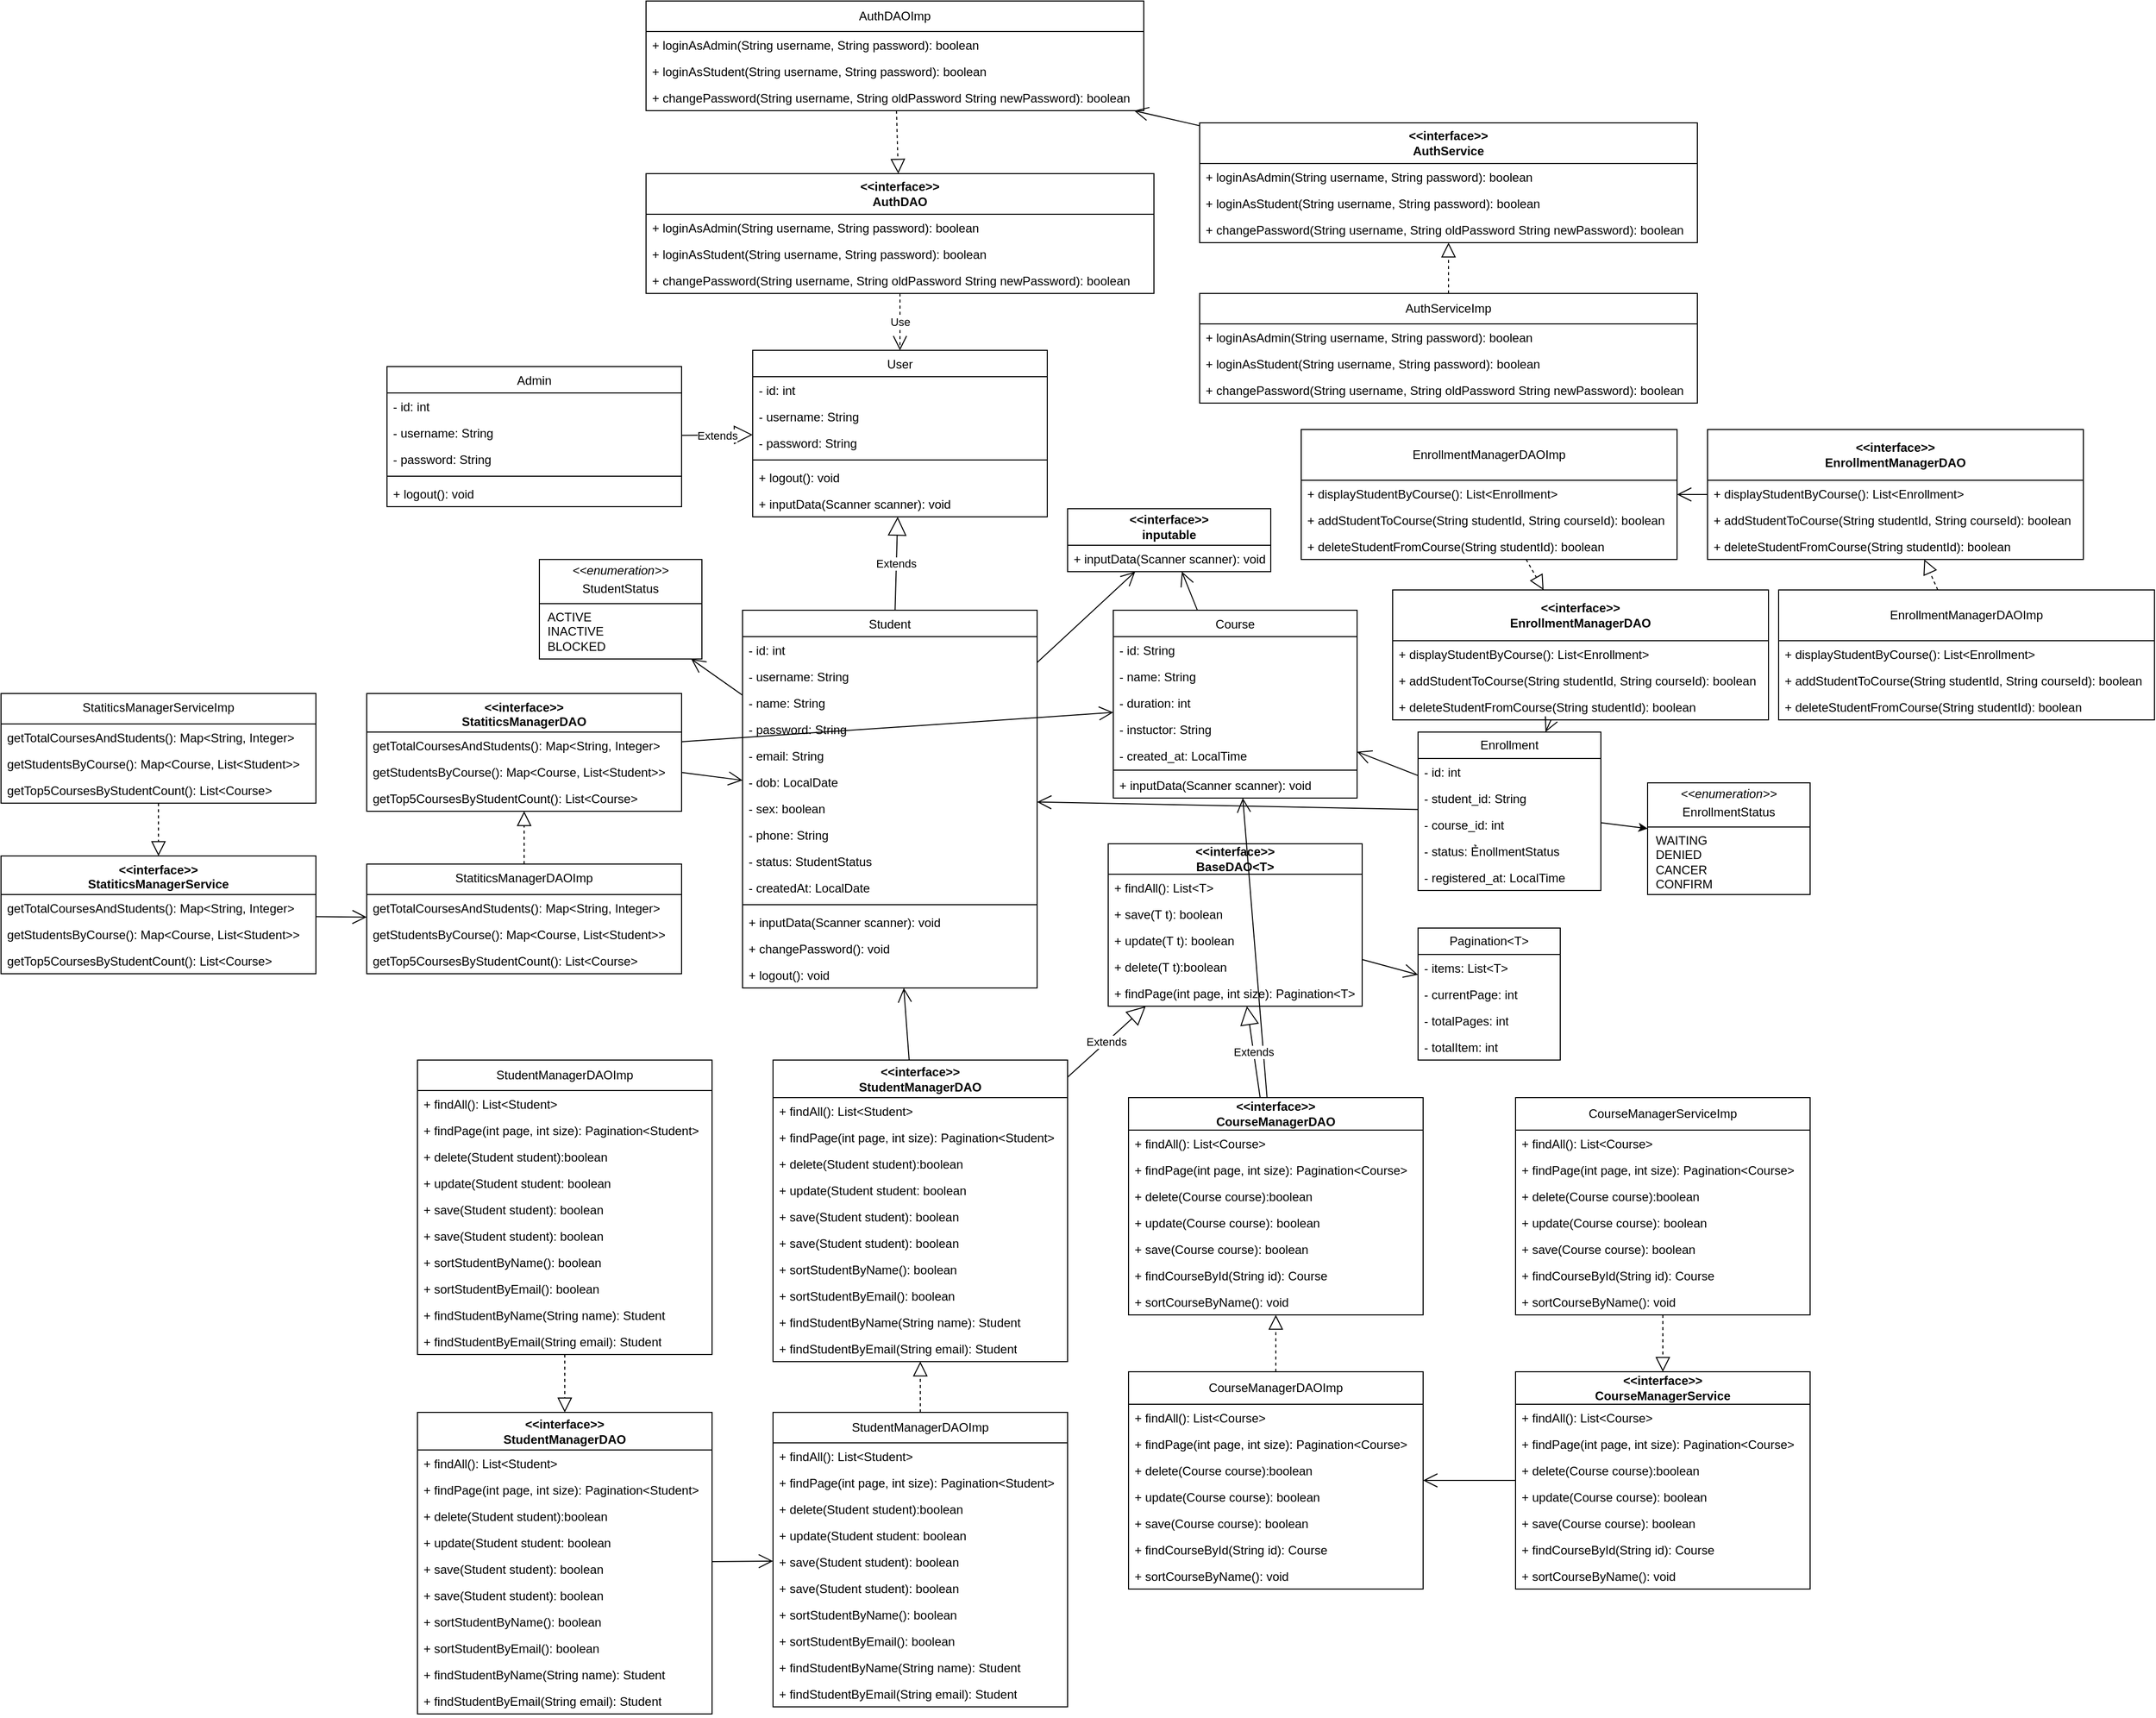 <mxfile version="26.2.13">
  <diagram name="Trang-1" id="kcuuilD3a1EaR51ely3n">
    <mxGraphModel dx="1871" dy="1811" grid="1" gridSize="10" guides="1" tooltips="1" connect="1" arrows="1" fold="1" page="1" pageScale="1" pageWidth="827" pageHeight="1169" math="0" shadow="0">
      <root>
        <mxCell id="0" />
        <mxCell id="1" parent="0" />
        <mxCell id="Q_YXP4lk02ADxKYNfTab-1" value="&lt;span style=&quot;font-weight: normal;&quot;&gt;Admin&lt;/span&gt;" style="swimlane;fontStyle=1;align=center;verticalAlign=top;childLayout=stackLayout;horizontal=1;startSize=26;horizontalStack=0;resizeParent=1;resizeParentMax=0;resizeLast=0;collapsible=1;marginBottom=0;whiteSpace=wrap;html=1;" parent="1" vertex="1">
          <mxGeometry x="-160" width="290" height="138" as="geometry" />
        </mxCell>
        <mxCell id="Q_YXP4lk02ADxKYNfTab-2" value="- id: int" style="text;strokeColor=none;fillColor=none;align=left;verticalAlign=top;spacingLeft=4;spacingRight=4;overflow=hidden;rotatable=0;points=[[0,0.5],[1,0.5]];portConstraint=eastwest;whiteSpace=wrap;html=1;" parent="Q_YXP4lk02ADxKYNfTab-1" vertex="1">
          <mxGeometry y="26" width="290" height="26" as="geometry" />
        </mxCell>
        <mxCell id="Q_YXP4lk02ADxKYNfTab-16" value="- username: String" style="text;strokeColor=none;fillColor=none;align=left;verticalAlign=top;spacingLeft=4;spacingRight=4;overflow=hidden;rotatable=0;points=[[0,0.5],[1,0.5]];portConstraint=eastwest;whiteSpace=wrap;html=1;" parent="Q_YXP4lk02ADxKYNfTab-1" vertex="1">
          <mxGeometry y="52" width="290" height="26" as="geometry" />
        </mxCell>
        <mxCell id="vNxBG4lUaGmJ6MviOZO6-7" value="- password: String" style="text;strokeColor=none;fillColor=none;align=left;verticalAlign=top;spacingLeft=4;spacingRight=4;overflow=hidden;rotatable=0;points=[[0,0.5],[1,0.5]];portConstraint=eastwest;whiteSpace=wrap;html=1;" parent="Q_YXP4lk02ADxKYNfTab-1" vertex="1">
          <mxGeometry y="78" width="290" height="26" as="geometry" />
        </mxCell>
        <mxCell id="vNxBG4lUaGmJ6MviOZO6-8" value="" style="line;strokeWidth=1;fillColor=none;align=left;verticalAlign=middle;spacingTop=-1;spacingLeft=3;spacingRight=3;rotatable=0;labelPosition=right;points=[];portConstraint=eastwest;strokeColor=inherit;" parent="Q_YXP4lk02ADxKYNfTab-1" vertex="1">
          <mxGeometry y="104" width="290" height="8" as="geometry" />
        </mxCell>
        <mxCell id="Q_YXP4lk02ADxKYNfTab-5" value="+ logout(): void" style="text;strokeColor=none;fillColor=none;align=left;verticalAlign=top;spacingLeft=4;spacingRight=4;overflow=hidden;rotatable=0;points=[[0,0.5],[1,0.5]];portConstraint=eastwest;whiteSpace=wrap;html=1;" parent="Q_YXP4lk02ADxKYNfTab-1" vertex="1">
          <mxGeometry y="112" width="290" height="26" as="geometry" />
        </mxCell>
        <mxCell id="Q_YXP4lk02ADxKYNfTab-8" value="&lt;span style=&quot;font-weight: normal;&quot;&gt;Student&lt;/span&gt;" style="swimlane;fontStyle=1;align=center;verticalAlign=top;childLayout=stackLayout;horizontal=1;startSize=26;horizontalStack=0;resizeParent=1;resizeParentMax=0;resizeLast=0;collapsible=1;marginBottom=0;whiteSpace=wrap;html=1;" parent="1" vertex="1">
          <mxGeometry x="190" y="240" width="290" height="372" as="geometry" />
        </mxCell>
        <mxCell id="vNxBG4lUaGmJ6MviOZO6-6" value="- id: int" style="text;strokeColor=none;fillColor=none;align=left;verticalAlign=top;spacingLeft=4;spacingRight=4;overflow=hidden;rotatable=0;points=[[0,0.5],[1,0.5]];portConstraint=eastwest;whiteSpace=wrap;html=1;" parent="Q_YXP4lk02ADxKYNfTab-8" vertex="1">
          <mxGeometry y="26" width="290" height="26" as="geometry" />
        </mxCell>
        <mxCell id="Q_YXP4lk02ADxKYNfTab-9" value="- username: String" style="text;strokeColor=none;fillColor=none;align=left;verticalAlign=top;spacingLeft=4;spacingRight=4;overflow=hidden;rotatable=0;points=[[0,0.5],[1,0.5]];portConstraint=eastwest;whiteSpace=wrap;html=1;" parent="Q_YXP4lk02ADxKYNfTab-8" vertex="1">
          <mxGeometry y="52" width="290" height="26" as="geometry" />
        </mxCell>
        <mxCell id="Q_YXP4lk02ADxKYNfTab-10" value="- name: String" style="text;strokeColor=none;fillColor=none;align=left;verticalAlign=top;spacingLeft=4;spacingRight=4;overflow=hidden;rotatable=0;points=[[0,0.5],[1,0.5]];portConstraint=eastwest;whiteSpace=wrap;html=1;" parent="Q_YXP4lk02ADxKYNfTab-8" vertex="1">
          <mxGeometry y="78" width="290" height="26" as="geometry" />
        </mxCell>
        <mxCell id="Q_YXP4lk02ADxKYNfTab-11" value="- password: String" style="text;strokeColor=none;fillColor=none;align=left;verticalAlign=top;spacingLeft=4;spacingRight=4;overflow=hidden;rotatable=0;points=[[0,0.5],[1,0.5]];portConstraint=eastwest;whiteSpace=wrap;html=1;" parent="Q_YXP4lk02ADxKYNfTab-8" vertex="1">
          <mxGeometry y="104" width="290" height="26" as="geometry" />
        </mxCell>
        <mxCell id="Q_YXP4lk02ADxKYNfTab-17" value="- email: String" style="text;strokeColor=none;fillColor=none;align=left;verticalAlign=top;spacingLeft=4;spacingRight=4;overflow=hidden;rotatable=0;points=[[0,0.5],[1,0.5]];portConstraint=eastwest;whiteSpace=wrap;html=1;" parent="Q_YXP4lk02ADxKYNfTab-8" vertex="1">
          <mxGeometry y="130" width="290" height="26" as="geometry" />
        </mxCell>
        <mxCell id="Q_YXP4lk02ADxKYNfTab-18" value="- dob: LocalDate" style="text;strokeColor=none;fillColor=none;align=left;verticalAlign=top;spacingLeft=4;spacingRight=4;overflow=hidden;rotatable=0;points=[[0,0.5],[1,0.5]];portConstraint=eastwest;whiteSpace=wrap;html=1;" parent="Q_YXP4lk02ADxKYNfTab-8" vertex="1">
          <mxGeometry y="156" width="290" height="26" as="geometry" />
        </mxCell>
        <mxCell id="Q_YXP4lk02ADxKYNfTab-19" value="- sex: boolean" style="text;strokeColor=none;fillColor=none;align=left;verticalAlign=top;spacingLeft=4;spacingRight=4;overflow=hidden;rotatable=0;points=[[0,0.5],[1,0.5]];portConstraint=eastwest;whiteSpace=wrap;html=1;" parent="Q_YXP4lk02ADxKYNfTab-8" vertex="1">
          <mxGeometry y="182" width="290" height="26" as="geometry" />
        </mxCell>
        <mxCell id="Q_YXP4lk02ADxKYNfTab-20" value="- phone: String" style="text;strokeColor=none;fillColor=none;align=left;verticalAlign=top;spacingLeft=4;spacingRight=4;overflow=hidden;rotatable=0;points=[[0,0.5],[1,0.5]];portConstraint=eastwest;whiteSpace=wrap;html=1;" parent="Q_YXP4lk02ADxKYNfTab-8" vertex="1">
          <mxGeometry y="208" width="290" height="26" as="geometry" />
        </mxCell>
        <mxCell id="Q_YXP4lk02ADxKYNfTab-21" value="- status: StudentStatus" style="text;strokeColor=none;fillColor=none;align=left;verticalAlign=top;spacingLeft=4;spacingRight=4;overflow=hidden;rotatable=0;points=[[0,0.5],[1,0.5]];portConstraint=eastwest;whiteSpace=wrap;html=1;" parent="Q_YXP4lk02ADxKYNfTab-8" vertex="1">
          <mxGeometry y="234" width="290" height="26" as="geometry" />
        </mxCell>
        <mxCell id="Q_YXP4lk02ADxKYNfTab-23" value="- createdAt: LocalDate" style="text;strokeColor=none;fillColor=none;align=left;verticalAlign=top;spacingLeft=4;spacingRight=4;overflow=hidden;rotatable=0;points=[[0,0.5],[1,0.5]];portConstraint=eastwest;whiteSpace=wrap;html=1;" parent="Q_YXP4lk02ADxKYNfTab-8" vertex="1">
          <mxGeometry y="260" width="290" height="26" as="geometry" />
        </mxCell>
        <mxCell id="Q_YXP4lk02ADxKYNfTab-12" value="" style="line;strokeWidth=1;fillColor=none;align=left;verticalAlign=middle;spacingTop=-1;spacingLeft=3;spacingRight=3;rotatable=0;labelPosition=right;points=[];portConstraint=eastwest;strokeColor=inherit;" parent="Q_YXP4lk02ADxKYNfTab-8" vertex="1">
          <mxGeometry y="286" width="290" height="8" as="geometry" />
        </mxCell>
        <mxCell id="LlLVabDBCQFJk6Uj2uY--27" value="+ inputData(Scanner scanner): void" style="text;strokeColor=none;fillColor=none;align=left;verticalAlign=top;spacingLeft=4;spacingRight=4;overflow=hidden;rotatable=0;points=[[0,0.5],[1,0.5]];portConstraint=eastwest;whiteSpace=wrap;html=1;" parent="Q_YXP4lk02ADxKYNfTab-8" vertex="1">
          <mxGeometry y="294" width="290" height="26" as="geometry" />
        </mxCell>
        <mxCell id="vNxBG4lUaGmJ6MviOZO6-9" value="+ changePassword(): void" style="text;strokeColor=none;fillColor=none;align=left;verticalAlign=top;spacingLeft=4;spacingRight=4;overflow=hidden;rotatable=0;points=[[0,0.5],[1,0.5]];portConstraint=eastwest;whiteSpace=wrap;html=1;" parent="Q_YXP4lk02ADxKYNfTab-8" vertex="1">
          <mxGeometry y="320" width="290" height="26" as="geometry" />
        </mxCell>
        <mxCell id="zlpquRdz48AsANumm2sr-21" value="+ logout(): void" style="text;strokeColor=none;fillColor=none;align=left;verticalAlign=top;spacingLeft=4;spacingRight=4;overflow=hidden;rotatable=0;points=[[0,0.5],[1,0.5]];portConstraint=eastwest;whiteSpace=wrap;html=1;" parent="Q_YXP4lk02ADxKYNfTab-8" vertex="1">
          <mxGeometry y="346" width="290" height="26" as="geometry" />
        </mxCell>
        <mxCell id="Q_YXP4lk02ADxKYNfTab-22" value="&lt;p style=&quot;margin: 4px 0px 0px; text-align: center;&quot;&gt;&lt;i style=&quot;&quot;&gt;&amp;lt;&amp;lt;&lt;/i&gt;&lt;i&gt;enumeration&lt;/i&gt;&lt;i style=&quot;&quot;&gt;&amp;gt;&amp;gt;&lt;/i&gt;&lt;/p&gt;&lt;p style=&quot;margin: 4px 0px 0px; text-align: center;&quot;&gt;StudentStatus&lt;/p&gt;&lt;hr size=&quot;1&quot; style=&quot;border-style:solid;&quot;&gt;&lt;p style=&quot;margin:0px;margin-left:8px;&quot;&gt;ACTIVE&lt;/p&gt;&lt;p style=&quot;margin:0px;margin-left:8px;&quot;&gt;INACTIVE&lt;/p&gt;&lt;p style=&quot;margin:0px;margin-left:8px;&quot;&gt;BLOCKED&lt;/p&gt;" style="verticalAlign=top;align=left;overflow=fill;html=1;whiteSpace=wrap;" parent="1" vertex="1">
          <mxGeometry x="-10" y="190" width="160" height="98" as="geometry" />
        </mxCell>
        <mxCell id="Q_YXP4lk02ADxKYNfTab-24" value="&lt;span style=&quot;font-weight: normal;&quot;&gt;User&lt;/span&gt;" style="swimlane;fontStyle=1;align=center;verticalAlign=top;childLayout=stackLayout;horizontal=1;startSize=26;horizontalStack=0;resizeParent=1;resizeParentMax=0;resizeLast=0;collapsible=1;marginBottom=0;whiteSpace=wrap;html=1;" parent="1" vertex="1">
          <mxGeometry x="200" y="-16" width="290" height="164" as="geometry" />
        </mxCell>
        <mxCell id="Q_YXP4lk02ADxKYNfTab-25" value="- id: int" style="text;strokeColor=none;fillColor=none;align=left;verticalAlign=top;spacingLeft=4;spacingRight=4;overflow=hidden;rotatable=0;points=[[0,0.5],[1,0.5]];portConstraint=eastwest;whiteSpace=wrap;html=1;" parent="Q_YXP4lk02ADxKYNfTab-24" vertex="1">
          <mxGeometry y="26" width="290" height="26" as="geometry" />
        </mxCell>
        <mxCell id="Q_YXP4lk02ADxKYNfTab-28" value="- username: String" style="text;strokeColor=none;fillColor=none;align=left;verticalAlign=top;spacingLeft=4;spacingRight=4;overflow=hidden;rotatable=0;points=[[0,0.5],[1,0.5]];portConstraint=eastwest;whiteSpace=wrap;html=1;" parent="Q_YXP4lk02ADxKYNfTab-24" vertex="1">
          <mxGeometry y="52" width="290" height="26" as="geometry" />
        </mxCell>
        <mxCell id="Q_YXP4lk02ADxKYNfTab-29" value="- password: String" style="text;strokeColor=none;fillColor=none;align=left;verticalAlign=top;spacingLeft=4;spacingRight=4;overflow=hidden;rotatable=0;points=[[0,0.5],[1,0.5]];portConstraint=eastwest;whiteSpace=wrap;html=1;" parent="Q_YXP4lk02ADxKYNfTab-24" vertex="1">
          <mxGeometry y="78" width="290" height="26" as="geometry" />
        </mxCell>
        <mxCell id="Q_YXP4lk02ADxKYNfTab-26" value="" style="line;strokeWidth=1;fillColor=none;align=left;verticalAlign=middle;spacingTop=-1;spacingLeft=3;spacingRight=3;rotatable=0;labelPosition=right;points=[];portConstraint=eastwest;strokeColor=inherit;" parent="Q_YXP4lk02ADxKYNfTab-24" vertex="1">
          <mxGeometry y="104" width="290" height="8" as="geometry" />
        </mxCell>
        <mxCell id="LlLVabDBCQFJk6Uj2uY--18" value="+ logout(): void" style="text;strokeColor=none;fillColor=none;align=left;verticalAlign=top;spacingLeft=4;spacingRight=4;overflow=hidden;rotatable=0;points=[[0,0.5],[1,0.5]];portConstraint=eastwest;whiteSpace=wrap;html=1;" parent="Q_YXP4lk02ADxKYNfTab-24" vertex="1">
          <mxGeometry y="112" width="290" height="26" as="geometry" />
        </mxCell>
        <mxCell id="Q_YXP4lk02ADxKYNfTab-30" value="+ inputData(Scanner scanner): void" style="text;strokeColor=none;fillColor=none;align=left;verticalAlign=top;spacingLeft=4;spacingRight=4;overflow=hidden;rotatable=0;points=[[0,0.5],[1,0.5]];portConstraint=eastwest;whiteSpace=wrap;html=1;" parent="Q_YXP4lk02ADxKYNfTab-24" vertex="1">
          <mxGeometry y="138" width="290" height="26" as="geometry" />
        </mxCell>
        <mxCell id="MJI2ajQQupjb3d7geVpr-5" value="&lt;span style=&quot;font-weight: 400;&quot;&gt;Course&lt;/span&gt;" style="swimlane;fontStyle=1;align=center;verticalAlign=top;childLayout=stackLayout;horizontal=1;startSize=26;horizontalStack=0;resizeParent=1;resizeParentMax=0;resizeLast=0;collapsible=1;marginBottom=0;whiteSpace=wrap;html=1;" parent="1" vertex="1">
          <mxGeometry x="555" y="240" width="240" height="185" as="geometry" />
        </mxCell>
        <mxCell id="MJI2ajQQupjb3d7geVpr-6" value="- id: String" style="text;strokeColor=none;fillColor=none;align=left;verticalAlign=top;spacingLeft=4;spacingRight=4;overflow=hidden;rotatable=0;points=[[0,0.5],[1,0.5]];portConstraint=eastwest;whiteSpace=wrap;html=1;" parent="MJI2ajQQupjb3d7geVpr-5" vertex="1">
          <mxGeometry y="26" width="240" height="26" as="geometry" />
        </mxCell>
        <mxCell id="MJI2ajQQupjb3d7geVpr-10" value="- name: String" style="text;strokeColor=none;fillColor=none;align=left;verticalAlign=top;spacingLeft=4;spacingRight=4;overflow=hidden;rotatable=0;points=[[0,0.5],[1,0.5]];portConstraint=eastwest;whiteSpace=wrap;html=1;" parent="MJI2ajQQupjb3d7geVpr-5" vertex="1">
          <mxGeometry y="52" width="240" height="26" as="geometry" />
        </mxCell>
        <mxCell id="MJI2ajQQupjb3d7geVpr-11" value="- duration: int" style="text;strokeColor=none;fillColor=none;align=left;verticalAlign=top;spacingLeft=4;spacingRight=4;overflow=hidden;rotatable=0;points=[[0,0.5],[1,0.5]];portConstraint=eastwest;whiteSpace=wrap;html=1;" parent="MJI2ajQQupjb3d7geVpr-5" vertex="1">
          <mxGeometry y="78" width="240" height="26" as="geometry" />
        </mxCell>
        <mxCell id="MJI2ajQQupjb3d7geVpr-12" value="- instuctor: String" style="text;strokeColor=none;fillColor=none;align=left;verticalAlign=top;spacingLeft=4;spacingRight=4;overflow=hidden;rotatable=0;points=[[0,0.5],[1,0.5]];portConstraint=eastwest;whiteSpace=wrap;html=1;" parent="MJI2ajQQupjb3d7geVpr-5" vertex="1">
          <mxGeometry y="104" width="240" height="26" as="geometry" />
        </mxCell>
        <mxCell id="MJI2ajQQupjb3d7geVpr-13" value="- created_at: LocalTime" style="text;strokeColor=none;fillColor=none;align=left;verticalAlign=top;spacingLeft=4;spacingRight=4;overflow=hidden;rotatable=0;points=[[0,0.5],[1,0.5]];portConstraint=eastwest;whiteSpace=wrap;html=1;" parent="MJI2ajQQupjb3d7geVpr-5" vertex="1">
          <mxGeometry y="130" width="240" height="26" as="geometry" />
        </mxCell>
        <mxCell id="LlLVabDBCQFJk6Uj2uY--29" value="" style="line;strokeWidth=1;fillColor=none;align=left;verticalAlign=middle;spacingTop=-1;spacingLeft=3;spacingRight=3;rotatable=0;labelPosition=right;points=[];portConstraint=eastwest;strokeColor=inherit;" parent="MJI2ajQQupjb3d7geVpr-5" vertex="1">
          <mxGeometry y="156" width="240" height="3" as="geometry" />
        </mxCell>
        <mxCell id="LlLVabDBCQFJk6Uj2uY--28" value="+ inputData(Scanner scanner): void" style="text;strokeColor=none;fillColor=none;align=left;verticalAlign=top;spacingLeft=4;spacingRight=4;overflow=hidden;rotatable=0;points=[[0,0.5],[1,0.5]];portConstraint=eastwest;whiteSpace=wrap;html=1;" parent="MJI2ajQQupjb3d7geVpr-5" vertex="1">
          <mxGeometry y="159" width="240" height="26" as="geometry" />
        </mxCell>
        <mxCell id="MJI2ajQQupjb3d7geVpr-14" value="Enrollment" style="swimlane;fontStyle=0;childLayout=stackLayout;horizontal=1;startSize=26;fillColor=none;horizontalStack=0;resizeParent=1;resizeParentMax=0;resizeLast=0;collapsible=1;marginBottom=0;whiteSpace=wrap;html=1;" parent="1" vertex="1">
          <mxGeometry x="855" y="360" width="180" height="156" as="geometry" />
        </mxCell>
        <mxCell id="MJI2ajQQupjb3d7geVpr-15" value="- id: int" style="text;strokeColor=none;fillColor=none;align=left;verticalAlign=top;spacingLeft=4;spacingRight=4;overflow=hidden;rotatable=0;points=[[0,0.5],[1,0.5]];portConstraint=eastwest;whiteSpace=wrap;html=1;" parent="MJI2ajQQupjb3d7geVpr-14" vertex="1">
          <mxGeometry y="26" width="180" height="26" as="geometry" />
        </mxCell>
        <mxCell id="MJI2ajQQupjb3d7geVpr-16" value="- student_id: String" style="text;strokeColor=none;fillColor=none;align=left;verticalAlign=top;spacingLeft=4;spacingRight=4;overflow=hidden;rotatable=0;points=[[0,0.5],[1,0.5]];portConstraint=eastwest;whiteSpace=wrap;html=1;" parent="MJI2ajQQupjb3d7geVpr-14" vertex="1">
          <mxGeometry y="52" width="180" height="26" as="geometry" />
        </mxCell>
        <mxCell id="MJI2ajQQupjb3d7geVpr-17" value="- course_id: int" style="text;strokeColor=none;fillColor=none;align=left;verticalAlign=top;spacingLeft=4;spacingRight=4;overflow=hidden;rotatable=0;points=[[0,0.5],[1,0.5]];portConstraint=eastwest;whiteSpace=wrap;html=1;" parent="MJI2ajQQupjb3d7geVpr-14" vertex="1">
          <mxGeometry y="78" width="180" height="26" as="geometry" />
        </mxCell>
        <mxCell id="3ybATpUrgda3ZhSpAR0t-1" value="- status: ẺnollmentStatus" style="text;strokeColor=none;fillColor=none;align=left;verticalAlign=top;spacingLeft=4;spacingRight=4;overflow=hidden;rotatable=0;points=[[0,0.5],[1,0.5]];portConstraint=eastwest;whiteSpace=wrap;html=1;" parent="MJI2ajQQupjb3d7geVpr-14" vertex="1">
          <mxGeometry y="104" width="180" height="26" as="geometry" />
        </mxCell>
        <mxCell id="MJI2ajQQupjb3d7geVpr-18" value="- registered_at: LocalTime" style="text;strokeColor=none;fillColor=none;align=left;verticalAlign=top;spacingLeft=4;spacingRight=4;overflow=hidden;rotatable=0;points=[[0,0.5],[1,0.5]];portConstraint=eastwest;whiteSpace=wrap;html=1;" parent="MJI2ajQQupjb3d7geVpr-14" vertex="1">
          <mxGeometry y="130" width="180" height="26" as="geometry" />
        </mxCell>
        <mxCell id="LlLVabDBCQFJk6Uj2uY--1" value="&lt;b&gt;&amp;lt;&amp;lt;interface&amp;gt;&amp;gt;&lt;/b&gt;&lt;div&gt;&lt;b&gt;BaseDAO&amp;lt;T&amp;gt;&lt;/b&gt;&lt;/div&gt;" style="swimlane;fontStyle=0;childLayout=stackLayout;horizontal=1;startSize=30;fillColor=none;horizontalStack=0;resizeParent=1;resizeParentMax=0;resizeLast=0;collapsible=1;marginBottom=0;whiteSpace=wrap;html=1;" parent="1" vertex="1">
          <mxGeometry x="550" y="470" width="250" height="160" as="geometry" />
        </mxCell>
        <mxCell id="LlLVabDBCQFJk6Uj2uY--2" value="+ findAll(): List&amp;lt;T&amp;gt;" style="text;strokeColor=none;fillColor=none;align=left;verticalAlign=top;spacingLeft=4;spacingRight=4;overflow=hidden;rotatable=0;points=[[0,0.5],[1,0.5]];portConstraint=eastwest;whiteSpace=wrap;html=1;" parent="LlLVabDBCQFJk6Uj2uY--1" vertex="1">
          <mxGeometry y="30" width="250" height="26" as="geometry" />
        </mxCell>
        <mxCell id="LlLVabDBCQFJk6Uj2uY--3" value="+ save(T t): boolean" style="text;strokeColor=none;fillColor=none;align=left;verticalAlign=top;spacingLeft=4;spacingRight=4;overflow=hidden;rotatable=0;points=[[0,0.5],[1,0.5]];portConstraint=eastwest;whiteSpace=wrap;html=1;" parent="LlLVabDBCQFJk6Uj2uY--1" vertex="1">
          <mxGeometry y="56" width="250" height="26" as="geometry" />
        </mxCell>
        <mxCell id="LlLVabDBCQFJk6Uj2uY--4" value="+ update(T t): boolean" style="text;strokeColor=none;fillColor=none;align=left;verticalAlign=top;spacingLeft=4;spacingRight=4;overflow=hidden;rotatable=0;points=[[0,0.5],[1,0.5]];portConstraint=eastwest;whiteSpace=wrap;html=1;" parent="LlLVabDBCQFJk6Uj2uY--1" vertex="1">
          <mxGeometry y="82" width="250" height="26" as="geometry" />
        </mxCell>
        <mxCell id="LlLVabDBCQFJk6Uj2uY--5" value="+ delete(T t):boolean" style="text;strokeColor=none;fillColor=none;align=left;verticalAlign=top;spacingLeft=4;spacingRight=4;overflow=hidden;rotatable=0;points=[[0,0.5],[1,0.5]];portConstraint=eastwest;whiteSpace=wrap;html=1;" parent="LlLVabDBCQFJk6Uj2uY--1" vertex="1">
          <mxGeometry y="108" width="250" height="26" as="geometry" />
        </mxCell>
        <mxCell id="LlLVabDBCQFJk6Uj2uY--19" value="+ findPage(int page, int size): Pagination&amp;lt;T&amp;gt;" style="text;strokeColor=none;fillColor=none;align=left;verticalAlign=top;spacingLeft=4;spacingRight=4;overflow=hidden;rotatable=0;points=[[0,0.5],[1,0.5]];portConstraint=eastwest;whiteSpace=wrap;html=1;" parent="LlLVabDBCQFJk6Uj2uY--1" vertex="1">
          <mxGeometry y="134" width="250" height="26" as="geometry" />
        </mxCell>
        <mxCell id="LlLVabDBCQFJk6Uj2uY--6" value="&lt;b style=&quot;&quot;&gt;&amp;lt;&amp;lt;interface&amp;gt;&amp;gt;&lt;/b&gt;&lt;div&gt;&lt;b style=&quot;&quot;&gt;inputable&lt;/b&gt;&lt;/div&gt;" style="swimlane;fontStyle=0;childLayout=stackLayout;horizontal=1;startSize=36;fillColor=none;horizontalStack=0;resizeParent=1;resizeParentMax=0;resizeLast=0;collapsible=1;marginBottom=0;whiteSpace=wrap;html=1;" parent="1" vertex="1">
          <mxGeometry x="510" y="140" width="200" height="62" as="geometry" />
        </mxCell>
        <mxCell id="LlLVabDBCQFJk6Uj2uY--7" value="+ inputData(Scanner scanner): void" style="text;strokeColor=none;fillColor=none;align=left;verticalAlign=top;spacingLeft=4;spacingRight=4;overflow=hidden;rotatable=0;points=[[0,0.5],[1,0.5]];portConstraint=eastwest;whiteSpace=wrap;html=1;" parent="LlLVabDBCQFJk6Uj2uY--6" vertex="1">
          <mxGeometry y="36" width="200" height="26" as="geometry" />
        </mxCell>
        <mxCell id="LlLVabDBCQFJk6Uj2uY--11" value="" style="endArrow=open;endFill=1;endSize=12;html=1;rounded=0;" parent="1" source="Q_YXP4lk02ADxKYNfTab-8" target="Q_YXP4lk02ADxKYNfTab-22" edge="1">
          <mxGeometry width="160" relative="1" as="geometry">
            <mxPoint x="510" y="100" as="sourcePoint" />
            <mxPoint x="670" y="100" as="targetPoint" />
          </mxGeometry>
        </mxCell>
        <mxCell id="LlLVabDBCQFJk6Uj2uY--12" value="Extends" style="endArrow=block;endSize=16;endFill=0;html=1;rounded=0;" parent="1" source="Q_YXP4lk02ADxKYNfTab-1" target="Q_YXP4lk02ADxKYNfTab-24" edge="1">
          <mxGeometry width="160" relative="1" as="geometry">
            <mxPoint x="210" y="220" as="sourcePoint" />
            <mxPoint x="370" y="220" as="targetPoint" />
          </mxGeometry>
        </mxCell>
        <mxCell id="LlLVabDBCQFJk6Uj2uY--13" value="Extends" style="endArrow=block;endSize=16;endFill=0;html=1;rounded=0;" parent="1" source="Q_YXP4lk02ADxKYNfTab-8" target="Q_YXP4lk02ADxKYNfTab-24" edge="1">
          <mxGeometry width="160" relative="1" as="geometry">
            <mxPoint x="310" y="240" as="sourcePoint" />
            <mxPoint x="470" y="240" as="targetPoint" />
          </mxGeometry>
        </mxCell>
        <mxCell id="LlLVabDBCQFJk6Uj2uY--16" value="" style="endArrow=open;endFill=1;endSize=12;html=1;rounded=0;" parent="1" source="MJI2ajQQupjb3d7geVpr-5" target="LlLVabDBCQFJk6Uj2uY--6" edge="1">
          <mxGeometry width="160" relative="1" as="geometry">
            <mxPoint x="720" y="140" as="sourcePoint" />
            <mxPoint x="880" y="140" as="targetPoint" />
          </mxGeometry>
        </mxCell>
        <mxCell id="LlLVabDBCQFJk6Uj2uY--17" value="" style="endArrow=open;endFill=1;endSize=12;html=1;rounded=0;" parent="1" source="Q_YXP4lk02ADxKYNfTab-8" target="LlLVabDBCQFJk6Uj2uY--6" edge="1">
          <mxGeometry width="160" relative="1" as="geometry">
            <mxPoint x="520" y="60" as="sourcePoint" />
            <mxPoint x="680" y="60" as="targetPoint" />
          </mxGeometry>
        </mxCell>
        <mxCell id="LlLVabDBCQFJk6Uj2uY--20" value="Pagination&amp;lt;T&amp;gt;" style="swimlane;fontStyle=0;childLayout=stackLayout;horizontal=1;startSize=26;fillColor=none;horizontalStack=0;resizeParent=1;resizeParentMax=0;resizeLast=0;collapsible=1;marginBottom=0;whiteSpace=wrap;html=1;" parent="1" vertex="1">
          <mxGeometry x="855" y="553" width="140" height="130" as="geometry" />
        </mxCell>
        <mxCell id="LlLVabDBCQFJk6Uj2uY--21" value="- items: List&amp;lt;T&amp;gt;" style="text;strokeColor=none;fillColor=none;align=left;verticalAlign=top;spacingLeft=4;spacingRight=4;overflow=hidden;rotatable=0;points=[[0,0.5],[1,0.5]];portConstraint=eastwest;whiteSpace=wrap;html=1;" parent="LlLVabDBCQFJk6Uj2uY--20" vertex="1">
          <mxGeometry y="26" width="140" height="26" as="geometry" />
        </mxCell>
        <mxCell id="LlLVabDBCQFJk6Uj2uY--22" value="- currentPage: int" style="text;strokeColor=none;fillColor=none;align=left;verticalAlign=top;spacingLeft=4;spacingRight=4;overflow=hidden;rotatable=0;points=[[0,0.5],[1,0.5]];portConstraint=eastwest;whiteSpace=wrap;html=1;" parent="LlLVabDBCQFJk6Uj2uY--20" vertex="1">
          <mxGeometry y="52" width="140" height="26" as="geometry" />
        </mxCell>
        <mxCell id="LlLVabDBCQFJk6Uj2uY--25" value="- totalPages: int" style="text;strokeColor=none;fillColor=none;align=left;verticalAlign=top;spacingLeft=4;spacingRight=4;overflow=hidden;rotatable=0;points=[[0,0.5],[1,0.5]];portConstraint=eastwest;whiteSpace=wrap;html=1;" parent="LlLVabDBCQFJk6Uj2uY--20" vertex="1">
          <mxGeometry y="78" width="140" height="26" as="geometry" />
        </mxCell>
        <mxCell id="LlLVabDBCQFJk6Uj2uY--23" value="- totalItem: int" style="text;strokeColor=none;fillColor=none;align=left;verticalAlign=top;spacingLeft=4;spacingRight=4;overflow=hidden;rotatable=0;points=[[0,0.5],[1,0.5]];portConstraint=eastwest;whiteSpace=wrap;html=1;" parent="LlLVabDBCQFJk6Uj2uY--20" vertex="1">
          <mxGeometry y="104" width="140" height="26" as="geometry" />
        </mxCell>
        <mxCell id="LlLVabDBCQFJk6Uj2uY--26" value="" style="endArrow=open;endFill=1;endSize=12;html=1;rounded=0;" parent="1" source="LlLVabDBCQFJk6Uj2uY--1" target="LlLVabDBCQFJk6Uj2uY--20" edge="1">
          <mxGeometry width="160" relative="1" as="geometry">
            <mxPoint x="80" y="730" as="sourcePoint" />
            <mxPoint x="240" y="730" as="targetPoint" />
          </mxGeometry>
        </mxCell>
        <mxCell id="zlpquRdz48AsANumm2sr-16" value="&lt;div&gt;&lt;b&gt;&amp;lt;&amp;lt;interface&amp;gt;&amp;gt;&lt;/b&gt;&lt;/div&gt;&lt;b&gt;AuthDAO&lt;/b&gt;" style="swimlane;fontStyle=0;childLayout=stackLayout;horizontal=1;startSize=40;fillColor=none;horizontalStack=0;resizeParent=1;resizeParentMax=0;resizeLast=0;collapsible=1;marginBottom=0;whiteSpace=wrap;html=1;" parent="1" vertex="1">
          <mxGeometry x="95" y="-190" width="500" height="118" as="geometry" />
        </mxCell>
        <mxCell id="zlpquRdz48AsANumm2sr-17" value="+ loginAsAdmin(String username, String password): boolean" style="text;strokeColor=none;fillColor=none;align=left;verticalAlign=top;spacingLeft=4;spacingRight=4;overflow=hidden;rotatable=0;points=[[0,0.5],[1,0.5]];portConstraint=eastwest;whiteSpace=wrap;html=1;" parent="zlpquRdz48AsANumm2sr-16" vertex="1">
          <mxGeometry y="40" width="500" height="26" as="geometry" />
        </mxCell>
        <mxCell id="zlpquRdz48AsANumm2sr-46" value="+ loginAsStudent(String username, String password): boolean" style="text;strokeColor=none;fillColor=none;align=left;verticalAlign=top;spacingLeft=4;spacingRight=4;overflow=hidden;rotatable=0;points=[[0,0.5],[1,0.5]];portConstraint=eastwest;whiteSpace=wrap;html=1;" parent="zlpquRdz48AsANumm2sr-16" vertex="1">
          <mxGeometry y="66" width="500" height="26" as="geometry" />
        </mxCell>
        <mxCell id="zlpquRdz48AsANumm2sr-18" value="+ changePassword(String username, String oldPassword String newPassword): boolean" style="text;strokeColor=none;fillColor=none;align=left;verticalAlign=top;spacingLeft=4;spacingRight=4;overflow=hidden;rotatable=0;points=[[0,0.5],[1,0.5]];portConstraint=eastwest;whiteSpace=wrap;html=1;" parent="zlpquRdz48AsANumm2sr-16" vertex="1">
          <mxGeometry y="92" width="500" height="26" as="geometry" />
        </mxCell>
        <mxCell id="zlpquRdz48AsANumm2sr-22" value="&lt;div&gt;&lt;span style=&quot;background-color: transparent; color: light-dark(rgb(0, 0, 0), rgb(255, 255, 255));&quot;&gt;AuthDAOImp&lt;/span&gt;&lt;/div&gt;" style="swimlane;fontStyle=0;childLayout=stackLayout;horizontal=1;startSize=30;fillColor=none;horizontalStack=0;resizeParent=1;resizeParentMax=0;resizeLast=0;collapsible=1;marginBottom=0;whiteSpace=wrap;html=1;" parent="1" vertex="1">
          <mxGeometry x="95" y="-360" width="490" height="108" as="geometry" />
        </mxCell>
        <mxCell id="zlpquRdz48AsANumm2sr-23" value="+ loginAsAdmin(String username, String password): boolean" style="text;strokeColor=none;fillColor=none;align=left;verticalAlign=top;spacingLeft=4;spacingRight=4;overflow=hidden;rotatable=0;points=[[0,0.5],[1,0.5]];portConstraint=eastwest;whiteSpace=wrap;html=1;" parent="zlpquRdz48AsANumm2sr-22" vertex="1">
          <mxGeometry y="30" width="490" height="26" as="geometry" />
        </mxCell>
        <mxCell id="zlpquRdz48AsANumm2sr-24" value="+ loginAsStudent(String username, String password): boolean" style="text;strokeColor=none;fillColor=none;align=left;verticalAlign=top;spacingLeft=4;spacingRight=4;overflow=hidden;rotatable=0;points=[[0,0.5],[1,0.5]];portConstraint=eastwest;whiteSpace=wrap;html=1;" parent="zlpquRdz48AsANumm2sr-22" vertex="1">
          <mxGeometry y="56" width="490" height="26" as="geometry" />
        </mxCell>
        <mxCell id="zlpquRdz48AsANumm2sr-47" value="+ changePassword(String username, String oldPassword String newPassword): boolean" style="text;strokeColor=none;fillColor=none;align=left;verticalAlign=top;spacingLeft=4;spacingRight=4;overflow=hidden;rotatable=0;points=[[0,0.5],[1,0.5]];portConstraint=eastwest;whiteSpace=wrap;html=1;" parent="zlpquRdz48AsANumm2sr-22" vertex="1">
          <mxGeometry y="82" width="490" height="26" as="geometry" />
        </mxCell>
        <mxCell id="zlpquRdz48AsANumm2sr-26" value="" style="endArrow=block;dashed=1;endFill=0;endSize=12;html=1;rounded=0;" parent="1" source="zlpquRdz48AsANumm2sr-22" target="zlpquRdz48AsANumm2sr-16" edge="1">
          <mxGeometry width="160" relative="1" as="geometry">
            <mxPoint x="250" y="-240" as="sourcePoint" />
            <mxPoint x="410" y="-240" as="targetPoint" />
          </mxGeometry>
        </mxCell>
        <mxCell id="zlpquRdz48AsANumm2sr-27" value="&lt;div&gt;&lt;b&gt;&amp;lt;&amp;lt;interface&amp;gt;&amp;gt;&lt;/b&gt;&lt;/div&gt;&lt;b&gt;AuthService&lt;/b&gt;" style="swimlane;fontStyle=0;childLayout=stackLayout;horizontal=1;startSize=40;fillColor=none;horizontalStack=0;resizeParent=1;resizeParentMax=0;resizeLast=0;collapsible=1;marginBottom=0;whiteSpace=wrap;html=1;" parent="1" vertex="1">
          <mxGeometry x="640" y="-240" width="490" height="118" as="geometry" />
        </mxCell>
        <mxCell id="zlpquRdz48AsANumm2sr-28" value="+ loginAsAdmin(String username, String password): boolean" style="text;strokeColor=none;fillColor=none;align=left;verticalAlign=top;spacingLeft=4;spacingRight=4;overflow=hidden;rotatable=0;points=[[0,0.5],[1,0.5]];portConstraint=eastwest;whiteSpace=wrap;html=1;" parent="zlpquRdz48AsANumm2sr-27" vertex="1">
          <mxGeometry y="40" width="490" height="26" as="geometry" />
        </mxCell>
        <mxCell id="zlpquRdz48AsANumm2sr-29" value="+ loginAsStudent(String username, String password): boolean" style="text;strokeColor=none;fillColor=none;align=left;verticalAlign=top;spacingLeft=4;spacingRight=4;overflow=hidden;rotatable=0;points=[[0,0.5],[1,0.5]];portConstraint=eastwest;whiteSpace=wrap;html=1;" parent="zlpquRdz48AsANumm2sr-27" vertex="1">
          <mxGeometry y="66" width="490" height="26" as="geometry" />
        </mxCell>
        <mxCell id="zlpquRdz48AsANumm2sr-48" value="+ changePassword(String username, String oldPassword String newPassword): boolean" style="text;strokeColor=none;fillColor=none;align=left;verticalAlign=top;spacingLeft=4;spacingRight=4;overflow=hidden;rotatable=0;points=[[0,0.5],[1,0.5]];portConstraint=eastwest;whiteSpace=wrap;html=1;" parent="zlpquRdz48AsANumm2sr-27" vertex="1">
          <mxGeometry y="92" width="490" height="26" as="geometry" />
        </mxCell>
        <mxCell id="zlpquRdz48AsANumm2sr-31" value="&lt;div&gt;&lt;span style=&quot;background-color: transparent; color: light-dark(rgb(0, 0, 0), rgb(255, 255, 255));&quot;&gt;AuthServiceImp&lt;/span&gt;&lt;/div&gt;" style="swimlane;fontStyle=0;childLayout=stackLayout;horizontal=1;startSize=30;fillColor=none;horizontalStack=0;resizeParent=1;resizeParentMax=0;resizeLast=0;collapsible=1;marginBottom=0;whiteSpace=wrap;html=1;" parent="1" vertex="1">
          <mxGeometry x="640" y="-72" width="490" height="108" as="geometry" />
        </mxCell>
        <mxCell id="zlpquRdz48AsANumm2sr-32" value="+ loginAsAdmin(String username, String password): boolean" style="text;strokeColor=none;fillColor=none;align=left;verticalAlign=top;spacingLeft=4;spacingRight=4;overflow=hidden;rotatable=0;points=[[0,0.5],[1,0.5]];portConstraint=eastwest;whiteSpace=wrap;html=1;" parent="zlpquRdz48AsANumm2sr-31" vertex="1">
          <mxGeometry y="30" width="490" height="26" as="geometry" />
        </mxCell>
        <mxCell id="zlpquRdz48AsANumm2sr-33" value="+ loginAsStudent(String username, String password): boolean" style="text;strokeColor=none;fillColor=none;align=left;verticalAlign=top;spacingLeft=4;spacingRight=4;overflow=hidden;rotatable=0;points=[[0,0.5],[1,0.5]];portConstraint=eastwest;whiteSpace=wrap;html=1;" parent="zlpquRdz48AsANumm2sr-31" vertex="1">
          <mxGeometry y="56" width="490" height="26" as="geometry" />
        </mxCell>
        <mxCell id="zlpquRdz48AsANumm2sr-49" value="+ changePassword(String username, String oldPassword String newPassword): boolean" style="text;strokeColor=none;fillColor=none;align=left;verticalAlign=top;spacingLeft=4;spacingRight=4;overflow=hidden;rotatable=0;points=[[0,0.5],[1,0.5]];portConstraint=eastwest;whiteSpace=wrap;html=1;" parent="zlpquRdz48AsANumm2sr-31" vertex="1">
          <mxGeometry y="82" width="490" height="26" as="geometry" />
        </mxCell>
        <mxCell id="zlpquRdz48AsANumm2sr-35" value="" style="endArrow=block;dashed=1;endFill=0;endSize=12;html=1;rounded=0;" parent="1" source="zlpquRdz48AsANumm2sr-31" target="zlpquRdz48AsANumm2sr-27" edge="1">
          <mxGeometry width="160" relative="1" as="geometry">
            <mxPoint x="690" y="-245" as="sourcePoint" />
            <mxPoint x="850" y="-245" as="targetPoint" />
          </mxGeometry>
        </mxCell>
        <mxCell id="zlpquRdz48AsANumm2sr-36" value="" style="endArrow=open;endFill=1;endSize=12;html=1;rounded=0;" parent="1" source="zlpquRdz48AsANumm2sr-27" target="zlpquRdz48AsANumm2sr-22" edge="1">
          <mxGeometry width="160" relative="1" as="geometry">
            <mxPoint x="820" y="-270" as="sourcePoint" />
            <mxPoint x="980" y="-270" as="targetPoint" />
          </mxGeometry>
        </mxCell>
        <mxCell id="zlpquRdz48AsANumm2sr-37" value="&lt;div&gt;&lt;b style=&quot;&quot;&gt;&amp;lt;&amp;lt;interface&amp;gt;&amp;gt;&lt;/b&gt;&lt;/div&gt;&lt;b style=&quot;&quot;&gt;CourseManagerDAO&lt;/b&gt;" style="swimlane;fontStyle=0;childLayout=stackLayout;horizontal=1;startSize=32;fillColor=none;horizontalStack=0;resizeParent=1;resizeParentMax=0;resizeLast=0;collapsible=1;marginBottom=0;whiteSpace=wrap;html=1;" parent="1" vertex="1">
          <mxGeometry x="570" y="720" width="290" height="214" as="geometry" />
        </mxCell>
        <mxCell id="zlpquRdz48AsANumm2sr-41" value="+ findAll(): List&amp;lt;Course&amp;gt;" style="text;strokeColor=none;fillColor=none;align=left;verticalAlign=top;spacingLeft=4;spacingRight=4;overflow=hidden;rotatable=0;points=[[0,0.5],[1,0.5]];portConstraint=eastwest;whiteSpace=wrap;html=1;" parent="zlpquRdz48AsANumm2sr-37" vertex="1">
          <mxGeometry y="32" width="290" height="26" as="geometry" />
        </mxCell>
        <mxCell id="zlpquRdz48AsANumm2sr-45" value="+ findPage(int page, int size): Pagination&amp;lt;Course&amp;gt;" style="text;strokeColor=none;fillColor=none;align=left;verticalAlign=top;spacingLeft=4;spacingRight=4;overflow=hidden;rotatable=0;points=[[0,0.5],[1,0.5]];portConstraint=eastwest;whiteSpace=wrap;html=1;" parent="zlpquRdz48AsANumm2sr-37" vertex="1">
          <mxGeometry y="58" width="290" height="26" as="geometry" />
        </mxCell>
        <mxCell id="zlpquRdz48AsANumm2sr-44" value="+ delete(Course course):boolean" style="text;strokeColor=none;fillColor=none;align=left;verticalAlign=top;spacingLeft=4;spacingRight=4;overflow=hidden;rotatable=0;points=[[0,0.5],[1,0.5]];portConstraint=eastwest;whiteSpace=wrap;html=1;" parent="zlpquRdz48AsANumm2sr-37" vertex="1">
          <mxGeometry y="84" width="290" height="26" as="geometry" />
        </mxCell>
        <mxCell id="zlpquRdz48AsANumm2sr-43" value="+ update(Course course): boolean" style="text;strokeColor=none;fillColor=none;align=left;verticalAlign=top;spacingLeft=4;spacingRight=4;overflow=hidden;rotatable=0;points=[[0,0.5],[1,0.5]];portConstraint=eastwest;whiteSpace=wrap;html=1;" parent="zlpquRdz48AsANumm2sr-37" vertex="1">
          <mxGeometry y="110" width="290" height="26" as="geometry" />
        </mxCell>
        <mxCell id="zlpquRdz48AsANumm2sr-42" value="+ save(Course course): boolean" style="text;strokeColor=none;fillColor=none;align=left;verticalAlign=top;spacingLeft=4;spacingRight=4;overflow=hidden;rotatable=0;points=[[0,0.5],[1,0.5]];portConstraint=eastwest;whiteSpace=wrap;html=1;" parent="zlpquRdz48AsANumm2sr-37" vertex="1">
          <mxGeometry y="136" width="290" height="26" as="geometry" />
        </mxCell>
        <mxCell id="zlpquRdz48AsANumm2sr-52" value="+ findCourseById(String id): Course" style="text;strokeColor=none;fillColor=none;align=left;verticalAlign=top;spacingLeft=4;spacingRight=4;overflow=hidden;rotatable=0;points=[[0,0.5],[1,0.5]];portConstraint=eastwest;whiteSpace=wrap;html=1;" parent="zlpquRdz48AsANumm2sr-37" vertex="1">
          <mxGeometry y="162" width="290" height="26" as="geometry" />
        </mxCell>
        <mxCell id="zlpquRdz48AsANumm2sr-53" value="+ sortCourseByName(): void" style="text;strokeColor=none;fillColor=none;align=left;verticalAlign=top;spacingLeft=4;spacingRight=4;overflow=hidden;rotatable=0;points=[[0,0.5],[1,0.5]];portConstraint=eastwest;whiteSpace=wrap;html=1;" parent="zlpquRdz48AsANumm2sr-37" vertex="1">
          <mxGeometry y="188" width="290" height="26" as="geometry" />
        </mxCell>
        <mxCell id="zlpquRdz48AsANumm2sr-51" value="Use" style="endArrow=open;endSize=12;dashed=1;html=1;rounded=0;" parent="1" source="zlpquRdz48AsANumm2sr-16" target="Q_YXP4lk02ADxKYNfTab-24" edge="1">
          <mxGeometry width="160" relative="1" as="geometry">
            <mxPoint x="30" y="810" as="sourcePoint" />
            <mxPoint x="190" y="810" as="targetPoint" />
          </mxGeometry>
        </mxCell>
        <mxCell id="zlpquRdz48AsANumm2sr-55" value="&lt;div&gt;&lt;span style=&quot;background-color: transparent; color: light-dark(rgb(0, 0, 0), rgb(255, 255, 255));&quot;&gt;CourseManagerDAOImp&lt;/span&gt;&lt;/div&gt;" style="swimlane;fontStyle=0;childLayout=stackLayout;horizontal=1;startSize=32;fillColor=none;horizontalStack=0;resizeParent=1;resizeParentMax=0;resizeLast=0;collapsible=1;marginBottom=0;whiteSpace=wrap;html=1;" parent="1" vertex="1">
          <mxGeometry x="570" y="990" width="290" height="214" as="geometry" />
        </mxCell>
        <mxCell id="zlpquRdz48AsANumm2sr-56" value="+ findAll(): List&amp;lt;Course&amp;gt;" style="text;strokeColor=none;fillColor=none;align=left;verticalAlign=top;spacingLeft=4;spacingRight=4;overflow=hidden;rotatable=0;points=[[0,0.5],[1,0.5]];portConstraint=eastwest;whiteSpace=wrap;html=1;" parent="zlpquRdz48AsANumm2sr-55" vertex="1">
          <mxGeometry y="32" width="290" height="26" as="geometry" />
        </mxCell>
        <mxCell id="zlpquRdz48AsANumm2sr-57" value="+ findPage(int page, int size): Pagination&amp;lt;Course&amp;gt;" style="text;strokeColor=none;fillColor=none;align=left;verticalAlign=top;spacingLeft=4;spacingRight=4;overflow=hidden;rotatable=0;points=[[0,0.5],[1,0.5]];portConstraint=eastwest;whiteSpace=wrap;html=1;" parent="zlpquRdz48AsANumm2sr-55" vertex="1">
          <mxGeometry y="58" width="290" height="26" as="geometry" />
        </mxCell>
        <mxCell id="zlpquRdz48AsANumm2sr-58" value="+ delete(Course course):boolean" style="text;strokeColor=none;fillColor=none;align=left;verticalAlign=top;spacingLeft=4;spacingRight=4;overflow=hidden;rotatable=0;points=[[0,0.5],[1,0.5]];portConstraint=eastwest;whiteSpace=wrap;html=1;" parent="zlpquRdz48AsANumm2sr-55" vertex="1">
          <mxGeometry y="84" width="290" height="26" as="geometry" />
        </mxCell>
        <mxCell id="zlpquRdz48AsANumm2sr-59" value="+ update(Course course): boolean" style="text;strokeColor=none;fillColor=none;align=left;verticalAlign=top;spacingLeft=4;spacingRight=4;overflow=hidden;rotatable=0;points=[[0,0.5],[1,0.5]];portConstraint=eastwest;whiteSpace=wrap;html=1;" parent="zlpquRdz48AsANumm2sr-55" vertex="1">
          <mxGeometry y="110" width="290" height="26" as="geometry" />
        </mxCell>
        <mxCell id="zlpquRdz48AsANumm2sr-60" value="+ save(Course course): boolean" style="text;strokeColor=none;fillColor=none;align=left;verticalAlign=top;spacingLeft=4;spacingRight=4;overflow=hidden;rotatable=0;points=[[0,0.5],[1,0.5]];portConstraint=eastwest;whiteSpace=wrap;html=1;" parent="zlpquRdz48AsANumm2sr-55" vertex="1">
          <mxGeometry y="136" width="290" height="26" as="geometry" />
        </mxCell>
        <mxCell id="zlpquRdz48AsANumm2sr-61" value="+ findCourseById(String id): Course" style="text;strokeColor=none;fillColor=none;align=left;verticalAlign=top;spacingLeft=4;spacingRight=4;overflow=hidden;rotatable=0;points=[[0,0.5],[1,0.5]];portConstraint=eastwest;whiteSpace=wrap;html=1;" parent="zlpquRdz48AsANumm2sr-55" vertex="1">
          <mxGeometry y="162" width="290" height="26" as="geometry" />
        </mxCell>
        <mxCell id="zlpquRdz48AsANumm2sr-62" value="+ sortCourseByName(): void" style="text;strokeColor=none;fillColor=none;align=left;verticalAlign=top;spacingLeft=4;spacingRight=4;overflow=hidden;rotatable=0;points=[[0,0.5],[1,0.5]];portConstraint=eastwest;whiteSpace=wrap;html=1;" parent="zlpquRdz48AsANumm2sr-55" vertex="1">
          <mxGeometry y="188" width="290" height="26" as="geometry" />
        </mxCell>
        <mxCell id="zlpquRdz48AsANumm2sr-64" value="" style="endArrow=open;endFill=1;endSize=12;html=1;rounded=0;" parent="1" source="zlpquRdz48AsANumm2sr-37" target="MJI2ajQQupjb3d7geVpr-5" edge="1">
          <mxGeometry width="160" relative="1" as="geometry">
            <mxPoint x="950" y="590" as="sourcePoint" />
            <mxPoint x="1110" y="590" as="targetPoint" />
            <Array as="points" />
          </mxGeometry>
        </mxCell>
        <mxCell id="zlpquRdz48AsANumm2sr-65" value="&lt;div&gt;&lt;b&gt;&amp;lt;&amp;lt;interface&amp;gt;&amp;gt;&lt;/b&gt;&lt;/div&gt;&lt;b&gt;CourseManagerService&lt;/b&gt;" style="swimlane;fontStyle=0;childLayout=stackLayout;horizontal=1;startSize=32;fillColor=none;horizontalStack=0;resizeParent=1;resizeParentMax=0;resizeLast=0;collapsible=1;marginBottom=0;whiteSpace=wrap;html=1;" parent="1" vertex="1">
          <mxGeometry x="951" y="990" width="290" height="214" as="geometry" />
        </mxCell>
        <mxCell id="zlpquRdz48AsANumm2sr-66" value="+ findAll(): List&amp;lt;Course&amp;gt;" style="text;strokeColor=none;fillColor=none;align=left;verticalAlign=top;spacingLeft=4;spacingRight=4;overflow=hidden;rotatable=0;points=[[0,0.5],[1,0.5]];portConstraint=eastwest;whiteSpace=wrap;html=1;" parent="zlpquRdz48AsANumm2sr-65" vertex="1">
          <mxGeometry y="32" width="290" height="26" as="geometry" />
        </mxCell>
        <mxCell id="zlpquRdz48AsANumm2sr-67" value="+ findPage(int page, int size): Pagination&amp;lt;Course&amp;gt;" style="text;strokeColor=none;fillColor=none;align=left;verticalAlign=top;spacingLeft=4;spacingRight=4;overflow=hidden;rotatable=0;points=[[0,0.5],[1,0.5]];portConstraint=eastwest;whiteSpace=wrap;html=1;" parent="zlpquRdz48AsANumm2sr-65" vertex="1">
          <mxGeometry y="58" width="290" height="26" as="geometry" />
        </mxCell>
        <mxCell id="zlpquRdz48AsANumm2sr-68" value="+ delete(Course course):boolean" style="text;strokeColor=none;fillColor=none;align=left;verticalAlign=top;spacingLeft=4;spacingRight=4;overflow=hidden;rotatable=0;points=[[0,0.5],[1,0.5]];portConstraint=eastwest;whiteSpace=wrap;html=1;" parent="zlpquRdz48AsANumm2sr-65" vertex="1">
          <mxGeometry y="84" width="290" height="26" as="geometry" />
        </mxCell>
        <mxCell id="zlpquRdz48AsANumm2sr-69" value="+ update(Course course): boolean" style="text;strokeColor=none;fillColor=none;align=left;verticalAlign=top;spacingLeft=4;spacingRight=4;overflow=hidden;rotatable=0;points=[[0,0.5],[1,0.5]];portConstraint=eastwest;whiteSpace=wrap;html=1;" parent="zlpquRdz48AsANumm2sr-65" vertex="1">
          <mxGeometry y="110" width="290" height="26" as="geometry" />
        </mxCell>
        <mxCell id="zlpquRdz48AsANumm2sr-70" value="+ save(Course course): boolean" style="text;strokeColor=none;fillColor=none;align=left;verticalAlign=top;spacingLeft=4;spacingRight=4;overflow=hidden;rotatable=0;points=[[0,0.5],[1,0.5]];portConstraint=eastwest;whiteSpace=wrap;html=1;" parent="zlpquRdz48AsANumm2sr-65" vertex="1">
          <mxGeometry y="136" width="290" height="26" as="geometry" />
        </mxCell>
        <mxCell id="zlpquRdz48AsANumm2sr-71" value="+ findCourseById(String id): Course" style="text;strokeColor=none;fillColor=none;align=left;verticalAlign=top;spacingLeft=4;spacingRight=4;overflow=hidden;rotatable=0;points=[[0,0.5],[1,0.5]];portConstraint=eastwest;whiteSpace=wrap;html=1;" parent="zlpquRdz48AsANumm2sr-65" vertex="1">
          <mxGeometry y="162" width="290" height="26" as="geometry" />
        </mxCell>
        <mxCell id="zlpquRdz48AsANumm2sr-72" value="+ sortCourseByName(): void" style="text;strokeColor=none;fillColor=none;align=left;verticalAlign=top;spacingLeft=4;spacingRight=4;overflow=hidden;rotatable=0;points=[[0,0.5],[1,0.5]];portConstraint=eastwest;whiteSpace=wrap;html=1;" parent="zlpquRdz48AsANumm2sr-65" vertex="1">
          <mxGeometry y="188" width="290" height="26" as="geometry" />
        </mxCell>
        <mxCell id="zlpquRdz48AsANumm2sr-73" value="&lt;div&gt;&lt;span style=&quot;background-color: transparent; color: light-dark(rgb(0, 0, 0), rgb(255, 255, 255));&quot;&gt;CourseManagerServiceImp&lt;/span&gt;&lt;/div&gt;" style="swimlane;fontStyle=0;childLayout=stackLayout;horizontal=1;startSize=32;fillColor=none;horizontalStack=0;resizeParent=1;resizeParentMax=0;resizeLast=0;collapsible=1;marginBottom=0;whiteSpace=wrap;html=1;" parent="1" vertex="1">
          <mxGeometry x="951" y="720" width="290" height="214" as="geometry" />
        </mxCell>
        <mxCell id="zlpquRdz48AsANumm2sr-74" value="+ findAll(): List&amp;lt;Course&amp;gt;" style="text;strokeColor=none;fillColor=none;align=left;verticalAlign=top;spacingLeft=4;spacingRight=4;overflow=hidden;rotatable=0;points=[[0,0.5],[1,0.5]];portConstraint=eastwest;whiteSpace=wrap;html=1;" parent="zlpquRdz48AsANumm2sr-73" vertex="1">
          <mxGeometry y="32" width="290" height="26" as="geometry" />
        </mxCell>
        <mxCell id="zlpquRdz48AsANumm2sr-75" value="+ findPage(int page, int size): Pagination&amp;lt;Course&amp;gt;" style="text;strokeColor=none;fillColor=none;align=left;verticalAlign=top;spacingLeft=4;spacingRight=4;overflow=hidden;rotatable=0;points=[[0,0.5],[1,0.5]];portConstraint=eastwest;whiteSpace=wrap;html=1;" parent="zlpquRdz48AsANumm2sr-73" vertex="1">
          <mxGeometry y="58" width="290" height="26" as="geometry" />
        </mxCell>
        <mxCell id="zlpquRdz48AsANumm2sr-76" value="+ delete(Course course):boolean" style="text;strokeColor=none;fillColor=none;align=left;verticalAlign=top;spacingLeft=4;spacingRight=4;overflow=hidden;rotatable=0;points=[[0,0.5],[1,0.5]];portConstraint=eastwest;whiteSpace=wrap;html=1;" parent="zlpquRdz48AsANumm2sr-73" vertex="1">
          <mxGeometry y="84" width="290" height="26" as="geometry" />
        </mxCell>
        <mxCell id="zlpquRdz48AsANumm2sr-77" value="+ update(Course course): boolean" style="text;strokeColor=none;fillColor=none;align=left;verticalAlign=top;spacingLeft=4;spacingRight=4;overflow=hidden;rotatable=0;points=[[0,0.5],[1,0.5]];portConstraint=eastwest;whiteSpace=wrap;html=1;" parent="zlpquRdz48AsANumm2sr-73" vertex="1">
          <mxGeometry y="110" width="290" height="26" as="geometry" />
        </mxCell>
        <mxCell id="zlpquRdz48AsANumm2sr-78" value="+ save(Course course): boolean" style="text;strokeColor=none;fillColor=none;align=left;verticalAlign=top;spacingLeft=4;spacingRight=4;overflow=hidden;rotatable=0;points=[[0,0.5],[1,0.5]];portConstraint=eastwest;whiteSpace=wrap;html=1;" parent="zlpquRdz48AsANumm2sr-73" vertex="1">
          <mxGeometry y="136" width="290" height="26" as="geometry" />
        </mxCell>
        <mxCell id="zlpquRdz48AsANumm2sr-79" value="+ findCourseById(String id): Course" style="text;strokeColor=none;fillColor=none;align=left;verticalAlign=top;spacingLeft=4;spacingRight=4;overflow=hidden;rotatable=0;points=[[0,0.5],[1,0.5]];portConstraint=eastwest;whiteSpace=wrap;html=1;" parent="zlpquRdz48AsANumm2sr-73" vertex="1">
          <mxGeometry y="162" width="290" height="26" as="geometry" />
        </mxCell>
        <mxCell id="zlpquRdz48AsANumm2sr-80" value="+ sortCourseByName(): void" style="text;strokeColor=none;fillColor=none;align=left;verticalAlign=top;spacingLeft=4;spacingRight=4;overflow=hidden;rotatable=0;points=[[0,0.5],[1,0.5]];portConstraint=eastwest;whiteSpace=wrap;html=1;" parent="zlpquRdz48AsANumm2sr-73" vertex="1">
          <mxGeometry y="188" width="290" height="26" as="geometry" />
        </mxCell>
        <mxCell id="zlpquRdz48AsANumm2sr-82" value="" style="endArrow=open;endFill=1;endSize=12;html=1;rounded=0;" parent="1" source="zlpquRdz48AsANumm2sr-65" target="zlpquRdz48AsANumm2sr-55" edge="1">
          <mxGeometry width="160" relative="1" as="geometry">
            <mxPoint x="1310" y="960" as="sourcePoint" />
            <mxPoint x="1470" y="960" as="targetPoint" />
          </mxGeometry>
        </mxCell>
        <mxCell id="wUqr1XjHqU2ajMvmgp6c-4" value="&lt;b&gt;&amp;lt;&amp;lt;interface&amp;gt;&amp;gt;&lt;br&gt;StudentManagerDAO&lt;/b&gt;" style="swimlane;fontStyle=0;childLayout=stackLayout;horizontal=1;startSize=37;fillColor=none;horizontalStack=0;resizeParent=1;resizeParentMax=0;resizeLast=0;collapsible=1;marginBottom=0;whiteSpace=wrap;html=1;" parent="1" vertex="1">
          <mxGeometry x="220" y="683" width="290" height="297" as="geometry" />
        </mxCell>
        <mxCell id="wUqr1XjHqU2ajMvmgp6c-8" value="+ findAll(): List&amp;lt;Student&amp;gt;" style="text;strokeColor=none;fillColor=none;align=left;verticalAlign=top;spacingLeft=4;spacingRight=4;overflow=hidden;rotatable=0;points=[[0,0.5],[1,0.5]];portConstraint=eastwest;whiteSpace=wrap;html=1;" parent="wUqr1XjHqU2ajMvmgp6c-4" vertex="1">
          <mxGeometry y="37" width="290" height="26" as="geometry" />
        </mxCell>
        <mxCell id="wUqr1XjHqU2ajMvmgp6c-12" value="+ findPage(int page, int size): Pagination&amp;lt;Student&amp;gt;" style="text;strokeColor=none;fillColor=none;align=left;verticalAlign=top;spacingLeft=4;spacingRight=4;overflow=hidden;rotatable=0;points=[[0,0.5],[1,0.5]];portConstraint=eastwest;whiteSpace=wrap;html=1;" parent="wUqr1XjHqU2ajMvmgp6c-4" vertex="1">
          <mxGeometry y="63" width="290" height="26" as="geometry" />
        </mxCell>
        <mxCell id="wUqr1XjHqU2ajMvmgp6c-11" value="+ delete(Student student):boolean" style="text;strokeColor=none;fillColor=none;align=left;verticalAlign=top;spacingLeft=4;spacingRight=4;overflow=hidden;rotatable=0;points=[[0,0.5],[1,0.5]];portConstraint=eastwest;whiteSpace=wrap;html=1;" parent="wUqr1XjHqU2ajMvmgp6c-4" vertex="1">
          <mxGeometry y="89" width="290" height="26" as="geometry" />
        </mxCell>
        <mxCell id="wUqr1XjHqU2ajMvmgp6c-10" value="+ update(Student student: boolean" style="text;strokeColor=none;fillColor=none;align=left;verticalAlign=top;spacingLeft=4;spacingRight=4;overflow=hidden;rotatable=0;points=[[0,0.5],[1,0.5]];portConstraint=eastwest;whiteSpace=wrap;html=1;" parent="wUqr1XjHqU2ajMvmgp6c-4" vertex="1">
          <mxGeometry y="115" width="290" height="26" as="geometry" />
        </mxCell>
        <mxCell id="wUqr1XjHqU2ajMvmgp6c-15" value="+ save(Student student): boolean" style="text;strokeColor=none;fillColor=none;align=left;verticalAlign=top;spacingLeft=4;spacingRight=4;overflow=hidden;rotatable=0;points=[[0,0.5],[1,0.5]];portConstraint=eastwest;whiteSpace=wrap;html=1;" parent="wUqr1XjHqU2ajMvmgp6c-4" vertex="1">
          <mxGeometry y="141" width="290" height="26" as="geometry" />
        </mxCell>
        <mxCell id="wUqr1XjHqU2ajMvmgp6c-13" value="+ save(Student student): boolean" style="text;strokeColor=none;fillColor=none;align=left;verticalAlign=top;spacingLeft=4;spacingRight=4;overflow=hidden;rotatable=0;points=[[0,0.5],[1,0.5]];portConstraint=eastwest;whiteSpace=wrap;html=1;" parent="wUqr1XjHqU2ajMvmgp6c-4" vertex="1">
          <mxGeometry y="167" width="290" height="26" as="geometry" />
        </mxCell>
        <mxCell id="wUqr1XjHqU2ajMvmgp6c-14" value="+ sortStudentByName(): boolean" style="text;strokeColor=none;fillColor=none;align=left;verticalAlign=top;spacingLeft=4;spacingRight=4;overflow=hidden;rotatable=0;points=[[0,0.5],[1,0.5]];portConstraint=eastwest;whiteSpace=wrap;html=1;" parent="wUqr1XjHqU2ajMvmgp6c-4" vertex="1">
          <mxGeometry y="193" width="290" height="26" as="geometry" />
        </mxCell>
        <mxCell id="wUqr1XjHqU2ajMvmgp6c-50" value="+ sortStudentByEmail(): boolean" style="text;strokeColor=none;fillColor=none;align=left;verticalAlign=top;spacingLeft=4;spacingRight=4;overflow=hidden;rotatable=0;points=[[0,0.5],[1,0.5]];portConstraint=eastwest;whiteSpace=wrap;html=1;" parent="wUqr1XjHqU2ajMvmgp6c-4" vertex="1">
          <mxGeometry y="219" width="290" height="26" as="geometry" />
        </mxCell>
        <mxCell id="wUqr1XjHqU2ajMvmgp6c-51" value="+ findStudentByName(String name): Student" style="text;strokeColor=none;fillColor=none;align=left;verticalAlign=top;spacingLeft=4;spacingRight=4;overflow=hidden;rotatable=0;points=[[0,0.5],[1,0.5]];portConstraint=eastwest;whiteSpace=wrap;html=1;" parent="wUqr1XjHqU2ajMvmgp6c-4" vertex="1">
          <mxGeometry y="245" width="290" height="26" as="geometry" />
        </mxCell>
        <mxCell id="wUqr1XjHqU2ajMvmgp6c-9" value="+ findStudentByEmail(String email): Student" style="text;strokeColor=none;fillColor=none;align=left;verticalAlign=top;spacingLeft=4;spacingRight=4;overflow=hidden;rotatable=0;points=[[0,0.5],[1,0.5]];portConstraint=eastwest;whiteSpace=wrap;html=1;" parent="wUqr1XjHqU2ajMvmgp6c-4" vertex="1">
          <mxGeometry y="271" width="290" height="26" as="geometry" />
        </mxCell>
        <mxCell id="wUqr1XjHqU2ajMvmgp6c-16" value="" style="endArrow=open;endFill=1;endSize=12;html=1;rounded=0;" parent="1" source="wUqr1XjHqU2ajMvmgp6c-4" target="Q_YXP4lk02ADxKYNfTab-8" edge="1">
          <mxGeometry width="160" relative="1" as="geometry">
            <mxPoint x="120" y="610" as="sourcePoint" />
            <mxPoint x="280" y="610" as="targetPoint" />
          </mxGeometry>
        </mxCell>
        <mxCell id="wUqr1XjHqU2ajMvmgp6c-27" value="" style="endArrow=block;dashed=1;endFill=0;endSize=12;html=1;rounded=0;" parent="1" source="zlpquRdz48AsANumm2sr-55" target="zlpquRdz48AsANumm2sr-37" edge="1">
          <mxGeometry width="160" relative="1" as="geometry">
            <mxPoint x="190" y="1360" as="sourcePoint" />
            <mxPoint x="350" y="1360" as="targetPoint" />
          </mxGeometry>
        </mxCell>
        <mxCell id="wUqr1XjHqU2ajMvmgp6c-28" value="" style="endArrow=block;dashed=1;endFill=0;endSize=12;html=1;rounded=0;" parent="1" source="zlpquRdz48AsANumm2sr-73" target="zlpquRdz48AsANumm2sr-65" edge="1">
          <mxGeometry width="160" relative="1" as="geometry">
            <mxPoint x="940" y="1270" as="sourcePoint" />
            <mxPoint x="1100" y="1270" as="targetPoint" />
          </mxGeometry>
        </mxCell>
        <mxCell id="wUqr1XjHqU2ajMvmgp6c-52" value="StudentManagerDAOImp" style="swimlane;fontStyle=0;childLayout=stackLayout;horizontal=1;startSize=30;fillColor=none;horizontalStack=0;resizeParent=1;resizeParentMax=0;resizeLast=0;collapsible=1;marginBottom=0;whiteSpace=wrap;html=1;" parent="1" vertex="1">
          <mxGeometry x="220" y="1030" width="290" height="290" as="geometry" />
        </mxCell>
        <mxCell id="wUqr1XjHqU2ajMvmgp6c-53" value="+ findAll(): List&amp;lt;Student&amp;gt;" style="text;strokeColor=none;fillColor=none;align=left;verticalAlign=top;spacingLeft=4;spacingRight=4;overflow=hidden;rotatable=0;points=[[0,0.5],[1,0.5]];portConstraint=eastwest;whiteSpace=wrap;html=1;" parent="wUqr1XjHqU2ajMvmgp6c-52" vertex="1">
          <mxGeometry y="30" width="290" height="26" as="geometry" />
        </mxCell>
        <mxCell id="wUqr1XjHqU2ajMvmgp6c-54" value="+ findPage(int page, int size): Pagination&amp;lt;Student&amp;gt;" style="text;strokeColor=none;fillColor=none;align=left;verticalAlign=top;spacingLeft=4;spacingRight=4;overflow=hidden;rotatable=0;points=[[0,0.5],[1,0.5]];portConstraint=eastwest;whiteSpace=wrap;html=1;" parent="wUqr1XjHqU2ajMvmgp6c-52" vertex="1">
          <mxGeometry y="56" width="290" height="26" as="geometry" />
        </mxCell>
        <mxCell id="wUqr1XjHqU2ajMvmgp6c-55" value="+ delete(Student student):boolean" style="text;strokeColor=none;fillColor=none;align=left;verticalAlign=top;spacingLeft=4;spacingRight=4;overflow=hidden;rotatable=0;points=[[0,0.5],[1,0.5]];portConstraint=eastwest;whiteSpace=wrap;html=1;" parent="wUqr1XjHqU2ajMvmgp6c-52" vertex="1">
          <mxGeometry y="82" width="290" height="26" as="geometry" />
        </mxCell>
        <mxCell id="wUqr1XjHqU2ajMvmgp6c-56" value="+ update(Student student: boolean" style="text;strokeColor=none;fillColor=none;align=left;verticalAlign=top;spacingLeft=4;spacingRight=4;overflow=hidden;rotatable=0;points=[[0,0.5],[1,0.5]];portConstraint=eastwest;whiteSpace=wrap;html=1;" parent="wUqr1XjHqU2ajMvmgp6c-52" vertex="1">
          <mxGeometry y="108" width="290" height="26" as="geometry" />
        </mxCell>
        <mxCell id="wUqr1XjHqU2ajMvmgp6c-57" value="+ save(Student student): boolean" style="text;strokeColor=none;fillColor=none;align=left;verticalAlign=top;spacingLeft=4;spacingRight=4;overflow=hidden;rotatable=0;points=[[0,0.5],[1,0.5]];portConstraint=eastwest;whiteSpace=wrap;html=1;" parent="wUqr1XjHqU2ajMvmgp6c-52" vertex="1">
          <mxGeometry y="134" width="290" height="26" as="geometry" />
        </mxCell>
        <mxCell id="wUqr1XjHqU2ajMvmgp6c-58" value="+ save(Student student): boolean" style="text;strokeColor=none;fillColor=none;align=left;verticalAlign=top;spacingLeft=4;spacingRight=4;overflow=hidden;rotatable=0;points=[[0,0.5],[1,0.5]];portConstraint=eastwest;whiteSpace=wrap;html=1;" parent="wUqr1XjHqU2ajMvmgp6c-52" vertex="1">
          <mxGeometry y="160" width="290" height="26" as="geometry" />
        </mxCell>
        <mxCell id="wUqr1XjHqU2ajMvmgp6c-59" value="+ sortStudentByName(): boolean" style="text;strokeColor=none;fillColor=none;align=left;verticalAlign=top;spacingLeft=4;spacingRight=4;overflow=hidden;rotatable=0;points=[[0,0.5],[1,0.5]];portConstraint=eastwest;whiteSpace=wrap;html=1;" parent="wUqr1XjHqU2ajMvmgp6c-52" vertex="1">
          <mxGeometry y="186" width="290" height="26" as="geometry" />
        </mxCell>
        <mxCell id="wUqr1XjHqU2ajMvmgp6c-60" value="+ sortStudentByEmail(): boolean" style="text;strokeColor=none;fillColor=none;align=left;verticalAlign=top;spacingLeft=4;spacingRight=4;overflow=hidden;rotatable=0;points=[[0,0.5],[1,0.5]];portConstraint=eastwest;whiteSpace=wrap;html=1;" parent="wUqr1XjHqU2ajMvmgp6c-52" vertex="1">
          <mxGeometry y="212" width="290" height="26" as="geometry" />
        </mxCell>
        <mxCell id="wUqr1XjHqU2ajMvmgp6c-61" value="+ findStudentByName(String name): Student" style="text;strokeColor=none;fillColor=none;align=left;verticalAlign=top;spacingLeft=4;spacingRight=4;overflow=hidden;rotatable=0;points=[[0,0.5],[1,0.5]];portConstraint=eastwest;whiteSpace=wrap;html=1;" parent="wUqr1XjHqU2ajMvmgp6c-52" vertex="1">
          <mxGeometry y="238" width="290" height="26" as="geometry" />
        </mxCell>
        <mxCell id="wUqr1XjHqU2ajMvmgp6c-62" value="+ findStudentByEmail(String email): Student" style="text;strokeColor=none;fillColor=none;align=left;verticalAlign=top;spacingLeft=4;spacingRight=4;overflow=hidden;rotatable=0;points=[[0,0.5],[1,0.5]];portConstraint=eastwest;whiteSpace=wrap;html=1;" parent="wUqr1XjHqU2ajMvmgp6c-52" vertex="1">
          <mxGeometry y="264" width="290" height="26" as="geometry" />
        </mxCell>
        <mxCell id="wUqr1XjHqU2ajMvmgp6c-63" value="" style="endArrow=block;dashed=1;endFill=0;endSize=12;html=1;rounded=0;" parent="1" source="wUqr1XjHqU2ajMvmgp6c-52" target="wUqr1XjHqU2ajMvmgp6c-4" edge="1">
          <mxGeometry width="160" relative="1" as="geometry">
            <mxPoint x="100" y="1100" as="sourcePoint" />
            <mxPoint x="260" y="1100" as="targetPoint" />
          </mxGeometry>
        </mxCell>
        <mxCell id="wUqr1XjHqU2ajMvmgp6c-64" value="&lt;b&gt;&amp;lt;&amp;lt;interface&amp;gt;&amp;gt;&lt;br&gt;StudentManagerDAO&lt;/b&gt;" style="swimlane;fontStyle=0;childLayout=stackLayout;horizontal=1;startSize=37;fillColor=none;horizontalStack=0;resizeParent=1;resizeParentMax=0;resizeLast=0;collapsible=1;marginBottom=0;whiteSpace=wrap;html=1;" parent="1" vertex="1">
          <mxGeometry x="-130" y="1030" width="290" height="297" as="geometry" />
        </mxCell>
        <mxCell id="wUqr1XjHqU2ajMvmgp6c-65" value="+ findAll(): List&amp;lt;Student&amp;gt;" style="text;strokeColor=none;fillColor=none;align=left;verticalAlign=top;spacingLeft=4;spacingRight=4;overflow=hidden;rotatable=0;points=[[0,0.5],[1,0.5]];portConstraint=eastwest;whiteSpace=wrap;html=1;" parent="wUqr1XjHqU2ajMvmgp6c-64" vertex="1">
          <mxGeometry y="37" width="290" height="26" as="geometry" />
        </mxCell>
        <mxCell id="wUqr1XjHqU2ajMvmgp6c-66" value="+ findPage(int page, int size): Pagination&amp;lt;Student&amp;gt;" style="text;strokeColor=none;fillColor=none;align=left;verticalAlign=top;spacingLeft=4;spacingRight=4;overflow=hidden;rotatable=0;points=[[0,0.5],[1,0.5]];portConstraint=eastwest;whiteSpace=wrap;html=1;" parent="wUqr1XjHqU2ajMvmgp6c-64" vertex="1">
          <mxGeometry y="63" width="290" height="26" as="geometry" />
        </mxCell>
        <mxCell id="wUqr1XjHqU2ajMvmgp6c-67" value="+ delete(Student student):boolean" style="text;strokeColor=none;fillColor=none;align=left;verticalAlign=top;spacingLeft=4;spacingRight=4;overflow=hidden;rotatable=0;points=[[0,0.5],[1,0.5]];portConstraint=eastwest;whiteSpace=wrap;html=1;" parent="wUqr1XjHqU2ajMvmgp6c-64" vertex="1">
          <mxGeometry y="89" width="290" height="26" as="geometry" />
        </mxCell>
        <mxCell id="wUqr1XjHqU2ajMvmgp6c-68" value="+ update(Student student: boolean" style="text;strokeColor=none;fillColor=none;align=left;verticalAlign=top;spacingLeft=4;spacingRight=4;overflow=hidden;rotatable=0;points=[[0,0.5],[1,0.5]];portConstraint=eastwest;whiteSpace=wrap;html=1;" parent="wUqr1XjHqU2ajMvmgp6c-64" vertex="1">
          <mxGeometry y="115" width="290" height="26" as="geometry" />
        </mxCell>
        <mxCell id="wUqr1XjHqU2ajMvmgp6c-69" value="+ save(Student student): boolean" style="text;strokeColor=none;fillColor=none;align=left;verticalAlign=top;spacingLeft=4;spacingRight=4;overflow=hidden;rotatable=0;points=[[0,0.5],[1,0.5]];portConstraint=eastwest;whiteSpace=wrap;html=1;" parent="wUqr1XjHqU2ajMvmgp6c-64" vertex="1">
          <mxGeometry y="141" width="290" height="26" as="geometry" />
        </mxCell>
        <mxCell id="wUqr1XjHqU2ajMvmgp6c-70" value="+ save(Student student): boolean" style="text;strokeColor=none;fillColor=none;align=left;verticalAlign=top;spacingLeft=4;spacingRight=4;overflow=hidden;rotatable=0;points=[[0,0.5],[1,0.5]];portConstraint=eastwest;whiteSpace=wrap;html=1;" parent="wUqr1XjHqU2ajMvmgp6c-64" vertex="1">
          <mxGeometry y="167" width="290" height="26" as="geometry" />
        </mxCell>
        <mxCell id="wUqr1XjHqU2ajMvmgp6c-71" value="+ sortStudentByName(): boolean" style="text;strokeColor=none;fillColor=none;align=left;verticalAlign=top;spacingLeft=4;spacingRight=4;overflow=hidden;rotatable=0;points=[[0,0.5],[1,0.5]];portConstraint=eastwest;whiteSpace=wrap;html=1;" parent="wUqr1XjHqU2ajMvmgp6c-64" vertex="1">
          <mxGeometry y="193" width="290" height="26" as="geometry" />
        </mxCell>
        <mxCell id="wUqr1XjHqU2ajMvmgp6c-72" value="+ sortStudentByEmail(): boolean" style="text;strokeColor=none;fillColor=none;align=left;verticalAlign=top;spacingLeft=4;spacingRight=4;overflow=hidden;rotatable=0;points=[[0,0.5],[1,0.5]];portConstraint=eastwest;whiteSpace=wrap;html=1;" parent="wUqr1XjHqU2ajMvmgp6c-64" vertex="1">
          <mxGeometry y="219" width="290" height="26" as="geometry" />
        </mxCell>
        <mxCell id="wUqr1XjHqU2ajMvmgp6c-73" value="+ findStudentByName(String name): Student" style="text;strokeColor=none;fillColor=none;align=left;verticalAlign=top;spacingLeft=4;spacingRight=4;overflow=hidden;rotatable=0;points=[[0,0.5],[1,0.5]];portConstraint=eastwest;whiteSpace=wrap;html=1;" parent="wUqr1XjHqU2ajMvmgp6c-64" vertex="1">
          <mxGeometry y="245" width="290" height="26" as="geometry" />
        </mxCell>
        <mxCell id="wUqr1XjHqU2ajMvmgp6c-74" value="+ findStudentByEmail(String email): Student" style="text;strokeColor=none;fillColor=none;align=left;verticalAlign=top;spacingLeft=4;spacingRight=4;overflow=hidden;rotatable=0;points=[[0,0.5],[1,0.5]];portConstraint=eastwest;whiteSpace=wrap;html=1;" parent="wUqr1XjHqU2ajMvmgp6c-64" vertex="1">
          <mxGeometry y="271" width="290" height="26" as="geometry" />
        </mxCell>
        <mxCell id="wUqr1XjHqU2ajMvmgp6c-75" value="StudentManagerDAOImp" style="swimlane;fontStyle=0;childLayout=stackLayout;horizontal=1;startSize=30;fillColor=none;horizontalStack=0;resizeParent=1;resizeParentMax=0;resizeLast=0;collapsible=1;marginBottom=0;whiteSpace=wrap;html=1;" parent="1" vertex="1">
          <mxGeometry x="-130" y="683" width="290" height="290" as="geometry" />
        </mxCell>
        <mxCell id="wUqr1XjHqU2ajMvmgp6c-76" value="+ findAll(): List&amp;lt;Student&amp;gt;" style="text;strokeColor=none;fillColor=none;align=left;verticalAlign=top;spacingLeft=4;spacingRight=4;overflow=hidden;rotatable=0;points=[[0,0.5],[1,0.5]];portConstraint=eastwest;whiteSpace=wrap;html=1;" parent="wUqr1XjHqU2ajMvmgp6c-75" vertex="1">
          <mxGeometry y="30" width="290" height="26" as="geometry" />
        </mxCell>
        <mxCell id="wUqr1XjHqU2ajMvmgp6c-77" value="+ findPage(int page, int size): Pagination&amp;lt;Student&amp;gt;" style="text;strokeColor=none;fillColor=none;align=left;verticalAlign=top;spacingLeft=4;spacingRight=4;overflow=hidden;rotatable=0;points=[[0,0.5],[1,0.5]];portConstraint=eastwest;whiteSpace=wrap;html=1;" parent="wUqr1XjHqU2ajMvmgp6c-75" vertex="1">
          <mxGeometry y="56" width="290" height="26" as="geometry" />
        </mxCell>
        <mxCell id="wUqr1XjHqU2ajMvmgp6c-78" value="+ delete(Student student):boolean" style="text;strokeColor=none;fillColor=none;align=left;verticalAlign=top;spacingLeft=4;spacingRight=4;overflow=hidden;rotatable=0;points=[[0,0.5],[1,0.5]];portConstraint=eastwest;whiteSpace=wrap;html=1;" parent="wUqr1XjHqU2ajMvmgp6c-75" vertex="1">
          <mxGeometry y="82" width="290" height="26" as="geometry" />
        </mxCell>
        <mxCell id="wUqr1XjHqU2ajMvmgp6c-79" value="+ update(Student student: boolean" style="text;strokeColor=none;fillColor=none;align=left;verticalAlign=top;spacingLeft=4;spacingRight=4;overflow=hidden;rotatable=0;points=[[0,0.5],[1,0.5]];portConstraint=eastwest;whiteSpace=wrap;html=1;" parent="wUqr1XjHqU2ajMvmgp6c-75" vertex="1">
          <mxGeometry y="108" width="290" height="26" as="geometry" />
        </mxCell>
        <mxCell id="wUqr1XjHqU2ajMvmgp6c-80" value="+ save(Student student): boolean" style="text;strokeColor=none;fillColor=none;align=left;verticalAlign=top;spacingLeft=4;spacingRight=4;overflow=hidden;rotatable=0;points=[[0,0.5],[1,0.5]];portConstraint=eastwest;whiteSpace=wrap;html=1;" parent="wUqr1XjHqU2ajMvmgp6c-75" vertex="1">
          <mxGeometry y="134" width="290" height="26" as="geometry" />
        </mxCell>
        <mxCell id="wUqr1XjHqU2ajMvmgp6c-81" value="+ save(Student student): boolean" style="text;strokeColor=none;fillColor=none;align=left;verticalAlign=top;spacingLeft=4;spacingRight=4;overflow=hidden;rotatable=0;points=[[0,0.5],[1,0.5]];portConstraint=eastwest;whiteSpace=wrap;html=1;" parent="wUqr1XjHqU2ajMvmgp6c-75" vertex="1">
          <mxGeometry y="160" width="290" height="26" as="geometry" />
        </mxCell>
        <mxCell id="wUqr1XjHqU2ajMvmgp6c-82" value="+ sortStudentByName(): boolean" style="text;strokeColor=none;fillColor=none;align=left;verticalAlign=top;spacingLeft=4;spacingRight=4;overflow=hidden;rotatable=0;points=[[0,0.5],[1,0.5]];portConstraint=eastwest;whiteSpace=wrap;html=1;" parent="wUqr1XjHqU2ajMvmgp6c-75" vertex="1">
          <mxGeometry y="186" width="290" height="26" as="geometry" />
        </mxCell>
        <mxCell id="wUqr1XjHqU2ajMvmgp6c-83" value="+ sortStudentByEmail(): boolean" style="text;strokeColor=none;fillColor=none;align=left;verticalAlign=top;spacingLeft=4;spacingRight=4;overflow=hidden;rotatable=0;points=[[0,0.5],[1,0.5]];portConstraint=eastwest;whiteSpace=wrap;html=1;" parent="wUqr1XjHqU2ajMvmgp6c-75" vertex="1">
          <mxGeometry y="212" width="290" height="26" as="geometry" />
        </mxCell>
        <mxCell id="wUqr1XjHqU2ajMvmgp6c-84" value="+ findStudentByName(String name): Student" style="text;strokeColor=none;fillColor=none;align=left;verticalAlign=top;spacingLeft=4;spacingRight=4;overflow=hidden;rotatable=0;points=[[0,0.5],[1,0.5]];portConstraint=eastwest;whiteSpace=wrap;html=1;" parent="wUqr1XjHqU2ajMvmgp6c-75" vertex="1">
          <mxGeometry y="238" width="290" height="26" as="geometry" />
        </mxCell>
        <mxCell id="wUqr1XjHqU2ajMvmgp6c-85" value="+ findStudentByEmail(String email): Student" style="text;strokeColor=none;fillColor=none;align=left;verticalAlign=top;spacingLeft=4;spacingRight=4;overflow=hidden;rotatable=0;points=[[0,0.5],[1,0.5]];portConstraint=eastwest;whiteSpace=wrap;html=1;" parent="wUqr1XjHqU2ajMvmgp6c-75" vertex="1">
          <mxGeometry y="264" width="290" height="26" as="geometry" />
        </mxCell>
        <mxCell id="wUqr1XjHqU2ajMvmgp6c-86" value="" style="endArrow=block;dashed=1;endFill=0;endSize=12;html=1;rounded=0;" parent="1" source="wUqr1XjHqU2ajMvmgp6c-75" target="wUqr1XjHqU2ajMvmgp6c-64" edge="1">
          <mxGeometry width="160" relative="1" as="geometry">
            <mxPoint x="-210" y="1100" as="sourcePoint" />
            <mxPoint x="-50" y="1100" as="targetPoint" />
          </mxGeometry>
        </mxCell>
        <mxCell id="wUqr1XjHqU2ajMvmgp6c-88" value="" style="endArrow=open;endFill=1;endSize=12;html=1;rounded=0;" parent="1" source="wUqr1XjHqU2ajMvmgp6c-64" target="wUqr1XjHqU2ajMvmgp6c-52" edge="1">
          <mxGeometry width="160" relative="1" as="geometry">
            <mxPoint x="120" y="1190" as="sourcePoint" />
            <mxPoint x="280" y="1190" as="targetPoint" />
          </mxGeometry>
        </mxCell>
        <mxCell id="vNxBG4lUaGmJ6MviOZO6-1" value="&lt;div&gt;&lt;b&gt;&amp;lt;&amp;lt;interface&amp;gt;&amp;gt;&lt;/b&gt;&lt;/div&gt;&lt;b&gt;EnrollmentManagerDAO&lt;/b&gt;" style="swimlane;fontStyle=0;childLayout=stackLayout;horizontal=1;startSize=50;fillColor=none;horizontalStack=0;resizeParent=1;resizeParentMax=0;resizeLast=0;collapsible=1;marginBottom=0;whiteSpace=wrap;html=1;" parent="1" vertex="1">
          <mxGeometry x="830" y="220" width="370" height="128" as="geometry" />
        </mxCell>
        <mxCell id="vNxBG4lUaGmJ6MviOZO6-2" value="+ displayStudentByCourse(): List&amp;lt;Enrollment&amp;gt;" style="text;strokeColor=none;fillColor=none;align=left;verticalAlign=top;spacingLeft=4;spacingRight=4;overflow=hidden;rotatable=0;points=[[0,0.5],[1,0.5]];portConstraint=eastwest;whiteSpace=wrap;html=1;" parent="vNxBG4lUaGmJ6MviOZO6-1" vertex="1">
          <mxGeometry y="50" width="370" height="26" as="geometry" />
        </mxCell>
        <mxCell id="vNxBG4lUaGmJ6MviOZO6-3" value="+ addStudentToCourse(String studentId, String courseId): boolean" style="text;strokeColor=none;fillColor=none;align=left;verticalAlign=top;spacingLeft=4;spacingRight=4;overflow=hidden;rotatable=0;points=[[0,0.5],[1,0.5]];portConstraint=eastwest;whiteSpace=wrap;html=1;" parent="vNxBG4lUaGmJ6MviOZO6-1" vertex="1">
          <mxGeometry y="76" width="370" height="26" as="geometry" />
        </mxCell>
        <mxCell id="vNxBG4lUaGmJ6MviOZO6-4" value="+ deleteStudentFromCourse(String studentId): boolean" style="text;strokeColor=none;fillColor=none;align=left;verticalAlign=top;spacingLeft=4;spacingRight=4;overflow=hidden;rotatable=0;points=[[0,0.5],[1,0.5]];portConstraint=eastwest;whiteSpace=wrap;html=1;" parent="vNxBG4lUaGmJ6MviOZO6-1" vertex="1">
          <mxGeometry y="102" width="370" height="26" as="geometry" />
        </mxCell>
        <mxCell id="vNxBG4lUaGmJ6MviOZO6-10" value="&lt;div&gt;&lt;span style=&quot;background-color: transparent; color: light-dark(rgb(0, 0, 0), rgb(255, 255, 255));&quot;&gt;EnrollmentManagerDAOImp&lt;/span&gt;&lt;/div&gt;" style="swimlane;fontStyle=0;childLayout=stackLayout;horizontal=1;startSize=50;fillColor=none;horizontalStack=0;resizeParent=1;resizeParentMax=0;resizeLast=0;collapsible=1;marginBottom=0;whiteSpace=wrap;html=1;" parent="1" vertex="1">
          <mxGeometry x="740" y="62" width="370" height="128" as="geometry" />
        </mxCell>
        <mxCell id="vNxBG4lUaGmJ6MviOZO6-11" value="+ displayStudentByCourse(): List&amp;lt;Enrollment&amp;gt;" style="text;strokeColor=none;fillColor=none;align=left;verticalAlign=top;spacingLeft=4;spacingRight=4;overflow=hidden;rotatable=0;points=[[0,0.5],[1,0.5]];portConstraint=eastwest;whiteSpace=wrap;html=1;" parent="vNxBG4lUaGmJ6MviOZO6-10" vertex="1">
          <mxGeometry y="50" width="370" height="26" as="geometry" />
        </mxCell>
        <mxCell id="vNxBG4lUaGmJ6MviOZO6-12" value="+ addStudentToCourse(String studentId, String courseId): boolean" style="text;strokeColor=none;fillColor=none;align=left;verticalAlign=top;spacingLeft=4;spacingRight=4;overflow=hidden;rotatable=0;points=[[0,0.5],[1,0.5]];portConstraint=eastwest;whiteSpace=wrap;html=1;" parent="vNxBG4lUaGmJ6MviOZO6-10" vertex="1">
          <mxGeometry y="76" width="370" height="26" as="geometry" />
        </mxCell>
        <mxCell id="vNxBG4lUaGmJ6MviOZO6-13" value="+ deleteStudentFromCourse(String studentId): boolean" style="text;strokeColor=none;fillColor=none;align=left;verticalAlign=top;spacingLeft=4;spacingRight=4;overflow=hidden;rotatable=0;points=[[0,0.5],[1,0.5]];portConstraint=eastwest;whiteSpace=wrap;html=1;" parent="vNxBG4lUaGmJ6MviOZO6-10" vertex="1">
          <mxGeometry y="102" width="370" height="26" as="geometry" />
        </mxCell>
        <mxCell id="vNxBG4lUaGmJ6MviOZO6-14" value="" style="endArrow=block;dashed=1;endFill=0;endSize=12;html=1;rounded=0;" parent="1" source="vNxBG4lUaGmJ6MviOZO6-10" target="vNxBG4lUaGmJ6MviOZO6-1" edge="1">
          <mxGeometry width="160" relative="1" as="geometry">
            <mxPoint x="810" y="40" as="sourcePoint" />
            <mxPoint x="970" y="40" as="targetPoint" />
          </mxGeometry>
        </mxCell>
        <mxCell id="vNxBG4lUaGmJ6MviOZO6-15" value="&lt;div&gt;&lt;b&gt;&amp;lt;&amp;lt;interface&amp;gt;&amp;gt;&lt;/b&gt;&lt;/div&gt;&lt;b&gt;EnrollmentManagerDAO&lt;/b&gt;" style="swimlane;fontStyle=0;childLayout=stackLayout;horizontal=1;startSize=50;fillColor=none;horizontalStack=0;resizeParent=1;resizeParentMax=0;resizeLast=0;collapsible=1;marginBottom=0;whiteSpace=wrap;html=1;" parent="1" vertex="1">
          <mxGeometry x="1140" y="62" width="370" height="128" as="geometry" />
        </mxCell>
        <mxCell id="vNxBG4lUaGmJ6MviOZO6-16" value="+ displayStudentByCourse(): List&amp;lt;Enrollment&amp;gt;" style="text;strokeColor=none;fillColor=none;align=left;verticalAlign=top;spacingLeft=4;spacingRight=4;overflow=hidden;rotatable=0;points=[[0,0.5],[1,0.5]];portConstraint=eastwest;whiteSpace=wrap;html=1;" parent="vNxBG4lUaGmJ6MviOZO6-15" vertex="1">
          <mxGeometry y="50" width="370" height="26" as="geometry" />
        </mxCell>
        <mxCell id="vNxBG4lUaGmJ6MviOZO6-17" value="+ addStudentToCourse(String studentId, String courseId): boolean" style="text;strokeColor=none;fillColor=none;align=left;verticalAlign=top;spacingLeft=4;spacingRight=4;overflow=hidden;rotatable=0;points=[[0,0.5],[1,0.5]];portConstraint=eastwest;whiteSpace=wrap;html=1;" parent="vNxBG4lUaGmJ6MviOZO6-15" vertex="1">
          <mxGeometry y="76" width="370" height="26" as="geometry" />
        </mxCell>
        <mxCell id="vNxBG4lUaGmJ6MviOZO6-18" value="+ deleteStudentFromCourse(String studentId): boolean" style="text;strokeColor=none;fillColor=none;align=left;verticalAlign=top;spacingLeft=4;spacingRight=4;overflow=hidden;rotatable=0;points=[[0,0.5],[1,0.5]];portConstraint=eastwest;whiteSpace=wrap;html=1;" parent="vNxBG4lUaGmJ6MviOZO6-15" vertex="1">
          <mxGeometry y="102" width="370" height="26" as="geometry" />
        </mxCell>
        <mxCell id="vNxBG4lUaGmJ6MviOZO6-19" value="&lt;div&gt;&lt;span style=&quot;background-color: transparent; color: light-dark(rgb(0, 0, 0), rgb(255, 255, 255));&quot;&gt;EnrollmentManagerDAOImp&lt;/span&gt;&lt;/div&gt;" style="swimlane;fontStyle=0;childLayout=stackLayout;horizontal=1;startSize=50;fillColor=none;horizontalStack=0;resizeParent=1;resizeParentMax=0;resizeLast=0;collapsible=1;marginBottom=0;whiteSpace=wrap;html=1;" parent="1" vertex="1">
          <mxGeometry x="1210" y="220" width="370" height="128" as="geometry" />
        </mxCell>
        <mxCell id="vNxBG4lUaGmJ6MviOZO6-20" value="+ displayStudentByCourse(): List&amp;lt;Enrollment&amp;gt;" style="text;strokeColor=none;fillColor=none;align=left;verticalAlign=top;spacingLeft=4;spacingRight=4;overflow=hidden;rotatable=0;points=[[0,0.5],[1,0.5]];portConstraint=eastwest;whiteSpace=wrap;html=1;" parent="vNxBG4lUaGmJ6MviOZO6-19" vertex="1">
          <mxGeometry y="50" width="370" height="26" as="geometry" />
        </mxCell>
        <mxCell id="vNxBG4lUaGmJ6MviOZO6-21" value="+ addStudentToCourse(String studentId, String courseId): boolean" style="text;strokeColor=none;fillColor=none;align=left;verticalAlign=top;spacingLeft=4;spacingRight=4;overflow=hidden;rotatable=0;points=[[0,0.5],[1,0.5]];portConstraint=eastwest;whiteSpace=wrap;html=1;" parent="vNxBG4lUaGmJ6MviOZO6-19" vertex="1">
          <mxGeometry y="76" width="370" height="26" as="geometry" />
        </mxCell>
        <mxCell id="vNxBG4lUaGmJ6MviOZO6-22" value="+ deleteStudentFromCourse(String studentId): boolean" style="text;strokeColor=none;fillColor=none;align=left;verticalAlign=top;spacingLeft=4;spacingRight=4;overflow=hidden;rotatable=0;points=[[0,0.5],[1,0.5]];portConstraint=eastwest;whiteSpace=wrap;html=1;" parent="vNxBG4lUaGmJ6MviOZO6-19" vertex="1">
          <mxGeometry y="102" width="370" height="26" as="geometry" />
        </mxCell>
        <mxCell id="vNxBG4lUaGmJ6MviOZO6-23" value="" style="endArrow=block;dashed=1;endFill=0;endSize=12;html=1;rounded=0;" parent="1" source="vNxBG4lUaGmJ6MviOZO6-19" target="vNxBG4lUaGmJ6MviOZO6-15" edge="1">
          <mxGeometry width="160" relative="1" as="geometry">
            <mxPoint x="1250" y="40" as="sourcePoint" />
            <mxPoint x="1410" y="40" as="targetPoint" />
          </mxGeometry>
        </mxCell>
        <mxCell id="vNxBG4lUaGmJ6MviOZO6-24" value="" style="endArrow=open;endFill=1;endSize=12;html=1;rounded=0;" parent="1" source="vNxBG4lUaGmJ6MviOZO6-15" target="vNxBG4lUaGmJ6MviOZO6-10" edge="1">
          <mxGeometry width="160" relative="1" as="geometry">
            <mxPoint x="1380" y="10" as="sourcePoint" />
            <mxPoint x="1540" y="10" as="targetPoint" />
          </mxGeometry>
        </mxCell>
        <mxCell id="vNxBG4lUaGmJ6MviOZO6-25" value="" style="endArrow=open;endFill=1;endSize=12;html=1;rounded=0;" parent="1" source="vNxBG4lUaGmJ6MviOZO6-1" target="MJI2ajQQupjb3d7geVpr-14" edge="1">
          <mxGeometry width="160" relative="1" as="geometry">
            <mxPoint x="1250" y="410" as="sourcePoint" />
            <mxPoint x="1410" y="410" as="targetPoint" />
          </mxGeometry>
        </mxCell>
        <mxCell id="vNxBG4lUaGmJ6MviOZO6-28" value="" style="endArrow=open;endFill=1;endSize=12;html=1;rounded=0;" parent="1" source="MJI2ajQQupjb3d7geVpr-14" target="MJI2ajQQupjb3d7geVpr-5" edge="1">
          <mxGeometry width="160" relative="1" as="geometry">
            <mxPoint x="840" y="520" as="sourcePoint" />
            <mxPoint x="1000" y="520" as="targetPoint" />
          </mxGeometry>
        </mxCell>
        <mxCell id="vNxBG4lUaGmJ6MviOZO6-29" value="" style="endArrow=open;endFill=1;endSize=12;html=1;rounded=0;" parent="1" source="MJI2ajQQupjb3d7geVpr-14" target="Q_YXP4lk02ADxKYNfTab-8" edge="1">
          <mxGeometry width="160" relative="1" as="geometry">
            <mxPoint x="870" y="490" as="sourcePoint" />
            <mxPoint x="1030" y="490" as="targetPoint" />
          </mxGeometry>
        </mxCell>
        <mxCell id="vNxBG4lUaGmJ6MviOZO6-31" value="Extends" style="endArrow=block;endSize=16;endFill=0;html=1;rounded=0;" parent="1" source="wUqr1XjHqU2ajMvmgp6c-4" target="LlLVabDBCQFJk6Uj2uY--1" edge="1">
          <mxGeometry width="160" relative="1" as="geometry">
            <mxPoint x="540" y="690" as="sourcePoint" />
            <mxPoint x="700" y="690" as="targetPoint" />
          </mxGeometry>
        </mxCell>
        <mxCell id="vNxBG4lUaGmJ6MviOZO6-32" value="Extends" style="endArrow=block;endSize=16;endFill=0;html=1;rounded=0;" parent="1" source="zlpquRdz48AsANumm2sr-37" target="LlLVabDBCQFJk6Uj2uY--1" edge="1">
          <mxGeometry width="160" relative="1" as="geometry">
            <mxPoint x="480" y="770" as="sourcePoint" />
            <mxPoint x="711" y="638" as="targetPoint" />
          </mxGeometry>
        </mxCell>
        <mxCell id="vNxBG4lUaGmJ6MviOZO6-35" value="&lt;div&gt;&amp;lt;&amp;lt;interface&amp;gt;&amp;gt;&lt;/div&gt;StatiticsManagerDAO" style="swimlane;fontStyle=1;align=center;verticalAlign=top;childLayout=stackLayout;horizontal=1;startSize=38;horizontalStack=0;resizeParent=1;resizeParentMax=0;resizeLast=0;collapsible=1;marginBottom=0;whiteSpace=wrap;html=1;" parent="1" vertex="1">
          <mxGeometry x="-180" y="322" width="310" height="116" as="geometry" />
        </mxCell>
        <mxCell id="vNxBG4lUaGmJ6MviOZO6-39" value="&lt;div&gt;getTotalCoursesAndStudents(): Map&amp;lt;String, Integer&amp;gt;&lt;/div&gt;" style="text;strokeColor=none;fillColor=none;align=left;verticalAlign=top;spacingLeft=4;spacingRight=4;overflow=hidden;rotatable=0;points=[[0,0.5],[1,0.5]];portConstraint=eastwest;whiteSpace=wrap;html=1;" parent="vNxBG4lUaGmJ6MviOZO6-35" vertex="1">
          <mxGeometry y="38" width="310" height="26" as="geometry" />
        </mxCell>
        <mxCell id="vNxBG4lUaGmJ6MviOZO6-40" value="&lt;div&gt;getStudentsByCourse():&amp;nbsp;&lt;span style=&quot;background-color: transparent; color: light-dark(rgb(0, 0, 0), rgb(255, 255, 255));&quot;&gt;Map&amp;lt;Course, List&amp;lt;Student&amp;gt;&amp;gt;&lt;/span&gt;&lt;/div&gt;" style="text;strokeColor=none;fillColor=none;align=left;verticalAlign=top;spacingLeft=4;spacingRight=4;overflow=hidden;rotatable=0;points=[[0,0.5],[1,0.5]];portConstraint=eastwest;whiteSpace=wrap;html=1;" parent="vNxBG4lUaGmJ6MviOZO6-35" vertex="1">
          <mxGeometry y="64" width="310" height="26" as="geometry" />
        </mxCell>
        <mxCell id="vNxBG4lUaGmJ6MviOZO6-41" value="&lt;div&gt;getTop5CoursesByStudentCount():&amp;nbsp;&lt;span style=&quot;background-color: transparent; color: light-dark(rgb(0, 0, 0), rgb(255, 255, 255));&quot;&gt;List&amp;lt;Course&amp;gt;&lt;/span&gt;&lt;/div&gt;" style="text;strokeColor=none;fillColor=none;align=left;verticalAlign=top;spacingLeft=4;spacingRight=4;overflow=hidden;rotatable=0;points=[[0,0.5],[1,0.5]];portConstraint=eastwest;whiteSpace=wrap;html=1;" parent="vNxBG4lUaGmJ6MviOZO6-35" vertex="1">
          <mxGeometry y="90" width="310" height="26" as="geometry" />
        </mxCell>
        <mxCell id="vNxBG4lUaGmJ6MviOZO6-42" value="&lt;div&gt;&lt;span style=&quot;font-weight: normal; background-color: transparent; color: light-dark(rgb(0, 0, 0), rgb(255, 255, 255));&quot;&gt;StatiticsManagerDAOImp&lt;/span&gt;&lt;/div&gt;" style="swimlane;fontStyle=1;align=center;verticalAlign=top;childLayout=stackLayout;horizontal=1;startSize=30;horizontalStack=0;resizeParent=1;resizeParentMax=0;resizeLast=0;collapsible=1;marginBottom=0;whiteSpace=wrap;html=1;" parent="1" vertex="1">
          <mxGeometry x="-180" y="490" width="310" height="108" as="geometry" />
        </mxCell>
        <mxCell id="vNxBG4lUaGmJ6MviOZO6-43" value="&lt;div&gt;getTotalCoursesAndStudents(): Map&amp;lt;String, Integer&amp;gt;&lt;/div&gt;" style="text;strokeColor=none;fillColor=none;align=left;verticalAlign=top;spacingLeft=4;spacingRight=4;overflow=hidden;rotatable=0;points=[[0,0.5],[1,0.5]];portConstraint=eastwest;whiteSpace=wrap;html=1;" parent="vNxBG4lUaGmJ6MviOZO6-42" vertex="1">
          <mxGeometry y="30" width="310" height="26" as="geometry" />
        </mxCell>
        <mxCell id="vNxBG4lUaGmJ6MviOZO6-44" value="&lt;div&gt;getStudentsByCourse():&amp;nbsp;&lt;span style=&quot;background-color: transparent; color: light-dark(rgb(0, 0, 0), rgb(255, 255, 255));&quot;&gt;Map&amp;lt;Course, List&amp;lt;Student&amp;gt;&amp;gt;&lt;/span&gt;&lt;/div&gt;" style="text;strokeColor=none;fillColor=none;align=left;verticalAlign=top;spacingLeft=4;spacingRight=4;overflow=hidden;rotatable=0;points=[[0,0.5],[1,0.5]];portConstraint=eastwest;whiteSpace=wrap;html=1;" parent="vNxBG4lUaGmJ6MviOZO6-42" vertex="1">
          <mxGeometry y="56" width="310" height="26" as="geometry" />
        </mxCell>
        <mxCell id="vNxBG4lUaGmJ6MviOZO6-45" value="&lt;div&gt;getTop5CoursesByStudentCount():&amp;nbsp;&lt;span style=&quot;background-color: transparent; color: light-dark(rgb(0, 0, 0), rgb(255, 255, 255));&quot;&gt;List&amp;lt;Course&amp;gt;&lt;/span&gt;&lt;/div&gt;" style="text;strokeColor=none;fillColor=none;align=left;verticalAlign=top;spacingLeft=4;spacingRight=4;overflow=hidden;rotatable=0;points=[[0,0.5],[1,0.5]];portConstraint=eastwest;whiteSpace=wrap;html=1;" parent="vNxBG4lUaGmJ6MviOZO6-42" vertex="1">
          <mxGeometry y="82" width="310" height="26" as="geometry" />
        </mxCell>
        <mxCell id="vNxBG4lUaGmJ6MviOZO6-46" value="" style="endArrow=block;dashed=1;endFill=0;endSize=12;html=1;rounded=0;" parent="1" source="vNxBG4lUaGmJ6MviOZO6-42" target="vNxBG4lUaGmJ6MviOZO6-35" edge="1">
          <mxGeometry width="160" relative="1" as="geometry">
            <mxPoint x="-340" y="680" as="sourcePoint" />
            <mxPoint x="-180" y="680" as="targetPoint" />
          </mxGeometry>
        </mxCell>
        <mxCell id="vNxBG4lUaGmJ6MviOZO6-47" value="&lt;div&gt;&amp;lt;&amp;lt;interface&amp;gt;&amp;gt;&lt;/div&gt;StatiticsManagerService" style="swimlane;fontStyle=1;align=center;verticalAlign=top;childLayout=stackLayout;horizontal=1;startSize=38;horizontalStack=0;resizeParent=1;resizeParentMax=0;resizeLast=0;collapsible=1;marginBottom=0;whiteSpace=wrap;html=1;" parent="1" vertex="1">
          <mxGeometry x="-540" y="482" width="310" height="116" as="geometry" />
        </mxCell>
        <mxCell id="vNxBG4lUaGmJ6MviOZO6-48" value="&lt;div&gt;getTotalCoursesAndStudents(): Map&amp;lt;String, Integer&amp;gt;&lt;/div&gt;" style="text;strokeColor=none;fillColor=none;align=left;verticalAlign=top;spacingLeft=4;spacingRight=4;overflow=hidden;rotatable=0;points=[[0,0.5],[1,0.5]];portConstraint=eastwest;whiteSpace=wrap;html=1;" parent="vNxBG4lUaGmJ6MviOZO6-47" vertex="1">
          <mxGeometry y="38" width="310" height="26" as="geometry" />
        </mxCell>
        <mxCell id="vNxBG4lUaGmJ6MviOZO6-49" value="&lt;div&gt;getStudentsByCourse():&amp;nbsp;&lt;span style=&quot;background-color: transparent; color: light-dark(rgb(0, 0, 0), rgb(255, 255, 255));&quot;&gt;Map&amp;lt;Course, List&amp;lt;Student&amp;gt;&amp;gt;&lt;/span&gt;&lt;/div&gt;" style="text;strokeColor=none;fillColor=none;align=left;verticalAlign=top;spacingLeft=4;spacingRight=4;overflow=hidden;rotatable=0;points=[[0,0.5],[1,0.5]];portConstraint=eastwest;whiteSpace=wrap;html=1;" parent="vNxBG4lUaGmJ6MviOZO6-47" vertex="1">
          <mxGeometry y="64" width="310" height="26" as="geometry" />
        </mxCell>
        <mxCell id="vNxBG4lUaGmJ6MviOZO6-50" value="&lt;div&gt;getTop5CoursesByStudentCount():&amp;nbsp;&lt;span style=&quot;background-color: transparent; color: light-dark(rgb(0, 0, 0), rgb(255, 255, 255));&quot;&gt;List&amp;lt;Course&amp;gt;&lt;/span&gt;&lt;/div&gt;" style="text;strokeColor=none;fillColor=none;align=left;verticalAlign=top;spacingLeft=4;spacingRight=4;overflow=hidden;rotatable=0;points=[[0,0.5],[1,0.5]];portConstraint=eastwest;whiteSpace=wrap;html=1;" parent="vNxBG4lUaGmJ6MviOZO6-47" vertex="1">
          <mxGeometry y="90" width="310" height="26" as="geometry" />
        </mxCell>
        <mxCell id="vNxBG4lUaGmJ6MviOZO6-51" value="&lt;div&gt;&lt;span style=&quot;font-weight: normal; background-color: transparent; color: light-dark(rgb(0, 0, 0), rgb(255, 255, 255));&quot;&gt;StatiticsManagerServiceImp&lt;/span&gt;&lt;/div&gt;" style="swimlane;fontStyle=1;align=center;verticalAlign=top;childLayout=stackLayout;horizontal=1;startSize=30;horizontalStack=0;resizeParent=1;resizeParentMax=0;resizeLast=0;collapsible=1;marginBottom=0;whiteSpace=wrap;html=1;" parent="1" vertex="1">
          <mxGeometry x="-540" y="322" width="310" height="108" as="geometry" />
        </mxCell>
        <mxCell id="vNxBG4lUaGmJ6MviOZO6-52" value="&lt;div&gt;getTotalCoursesAndStudents(): Map&amp;lt;String, Integer&amp;gt;&lt;/div&gt;" style="text;strokeColor=none;fillColor=none;align=left;verticalAlign=top;spacingLeft=4;spacingRight=4;overflow=hidden;rotatable=0;points=[[0,0.5],[1,0.5]];portConstraint=eastwest;whiteSpace=wrap;html=1;" parent="vNxBG4lUaGmJ6MviOZO6-51" vertex="1">
          <mxGeometry y="30" width="310" height="26" as="geometry" />
        </mxCell>
        <mxCell id="vNxBG4lUaGmJ6MviOZO6-53" value="&lt;div&gt;getStudentsByCourse():&amp;nbsp;&lt;span style=&quot;background-color: transparent; color: light-dark(rgb(0, 0, 0), rgb(255, 255, 255));&quot;&gt;Map&amp;lt;Course, List&amp;lt;Student&amp;gt;&amp;gt;&lt;/span&gt;&lt;/div&gt;" style="text;strokeColor=none;fillColor=none;align=left;verticalAlign=top;spacingLeft=4;spacingRight=4;overflow=hidden;rotatable=0;points=[[0,0.5],[1,0.5]];portConstraint=eastwest;whiteSpace=wrap;html=1;" parent="vNxBG4lUaGmJ6MviOZO6-51" vertex="1">
          <mxGeometry y="56" width="310" height="26" as="geometry" />
        </mxCell>
        <mxCell id="vNxBG4lUaGmJ6MviOZO6-54" value="&lt;div&gt;getTop5CoursesByStudentCount():&amp;nbsp;&lt;span style=&quot;background-color: transparent; color: light-dark(rgb(0, 0, 0), rgb(255, 255, 255));&quot;&gt;List&amp;lt;Course&amp;gt;&lt;/span&gt;&lt;/div&gt;" style="text;strokeColor=none;fillColor=none;align=left;verticalAlign=top;spacingLeft=4;spacingRight=4;overflow=hidden;rotatable=0;points=[[0,0.5],[1,0.5]];portConstraint=eastwest;whiteSpace=wrap;html=1;" parent="vNxBG4lUaGmJ6MviOZO6-51" vertex="1">
          <mxGeometry y="82" width="310" height="26" as="geometry" />
        </mxCell>
        <mxCell id="vNxBG4lUaGmJ6MviOZO6-55" value="" style="endArrow=block;dashed=1;endFill=0;endSize=12;html=1;rounded=0;" parent="1" source="vNxBG4lUaGmJ6MviOZO6-51" target="vNxBG4lUaGmJ6MviOZO6-47" edge="1">
          <mxGeometry width="160" relative="1" as="geometry">
            <mxPoint x="-700" y="520" as="sourcePoint" />
            <mxPoint x="-540" y="520" as="targetPoint" />
          </mxGeometry>
        </mxCell>
        <mxCell id="vNxBG4lUaGmJ6MviOZO6-56" value="" style="endArrow=open;endFill=1;endSize=12;html=1;rounded=0;" parent="1" source="vNxBG4lUaGmJ6MviOZO6-47" target="vNxBG4lUaGmJ6MviOZO6-42" edge="1">
          <mxGeometry width="160" relative="1" as="geometry">
            <mxPoint x="-350" y="650" as="sourcePoint" />
            <mxPoint x="-190" y="650" as="targetPoint" />
          </mxGeometry>
        </mxCell>
        <mxCell id="vNxBG4lUaGmJ6MviOZO6-57" value="" style="endArrow=open;endFill=1;endSize=12;html=1;rounded=0;" parent="1" source="vNxBG4lUaGmJ6MviOZO6-35" target="Q_YXP4lk02ADxKYNfTab-8" edge="1">
          <mxGeometry width="160" relative="1" as="geometry">
            <mxPoint x="-230" y="650" as="sourcePoint" />
            <mxPoint x="-70" y="650" as="targetPoint" />
          </mxGeometry>
        </mxCell>
        <mxCell id="vNxBG4lUaGmJ6MviOZO6-58" value="" style="endArrow=open;endFill=1;endSize=12;html=1;rounded=0;" parent="1" source="vNxBG4lUaGmJ6MviOZO6-35" target="MJI2ajQQupjb3d7geVpr-5" edge="1">
          <mxGeometry width="160" relative="1" as="geometry">
            <mxPoint x="110" y="300" as="sourcePoint" />
            <mxPoint x="270" y="300" as="targetPoint" />
          </mxGeometry>
        </mxCell>
        <mxCell id="3ybATpUrgda3ZhSpAR0t-2" value="&lt;p style=&quot;margin: 4px 0px 0px; text-align: center;&quot;&gt;&lt;i style=&quot;&quot;&gt;&amp;lt;&amp;lt;&lt;/i&gt;&lt;i&gt;enumeration&lt;/i&gt;&lt;i style=&quot;&quot;&gt;&amp;gt;&amp;gt;&lt;/i&gt;&lt;/p&gt;&lt;p style=&quot;margin: 4px 0px 0px; text-align: center;&quot;&gt;EnrollmentStatus&lt;/p&gt;&lt;hr size=&quot;1&quot; style=&quot;border-style:solid;&quot;&gt;&lt;p style=&quot;margin:0px;margin-left:8px;&quot;&gt;WAITING&lt;/p&gt;&lt;p style=&quot;margin:0px;margin-left:8px;&quot;&gt;DENIED&lt;/p&gt;&lt;p style=&quot;margin:0px;margin-left:8px;&quot;&gt;CANCER&lt;/p&gt;&lt;p style=&quot;margin:0px;margin-left:8px;&quot;&gt;CONFIRM&lt;/p&gt;" style="verticalAlign=top;align=left;overflow=fill;html=1;whiteSpace=wrap;" parent="1" vertex="1">
          <mxGeometry x="1081" y="410" width="160" height="110" as="geometry" />
        </mxCell>
        <mxCell id="3ybATpUrgda3ZhSpAR0t-3" value="" style="endArrow=classic;html=1;rounded=0;" parent="1" source="MJI2ajQQupjb3d7geVpr-14" target="3ybATpUrgda3ZhSpAR0t-2" edge="1">
          <mxGeometry width="50" height="50" relative="1" as="geometry">
            <mxPoint x="1160" y="640" as="sourcePoint" />
            <mxPoint x="1210" y="590" as="targetPoint" />
          </mxGeometry>
        </mxCell>
      </root>
    </mxGraphModel>
  </diagram>
</mxfile>

